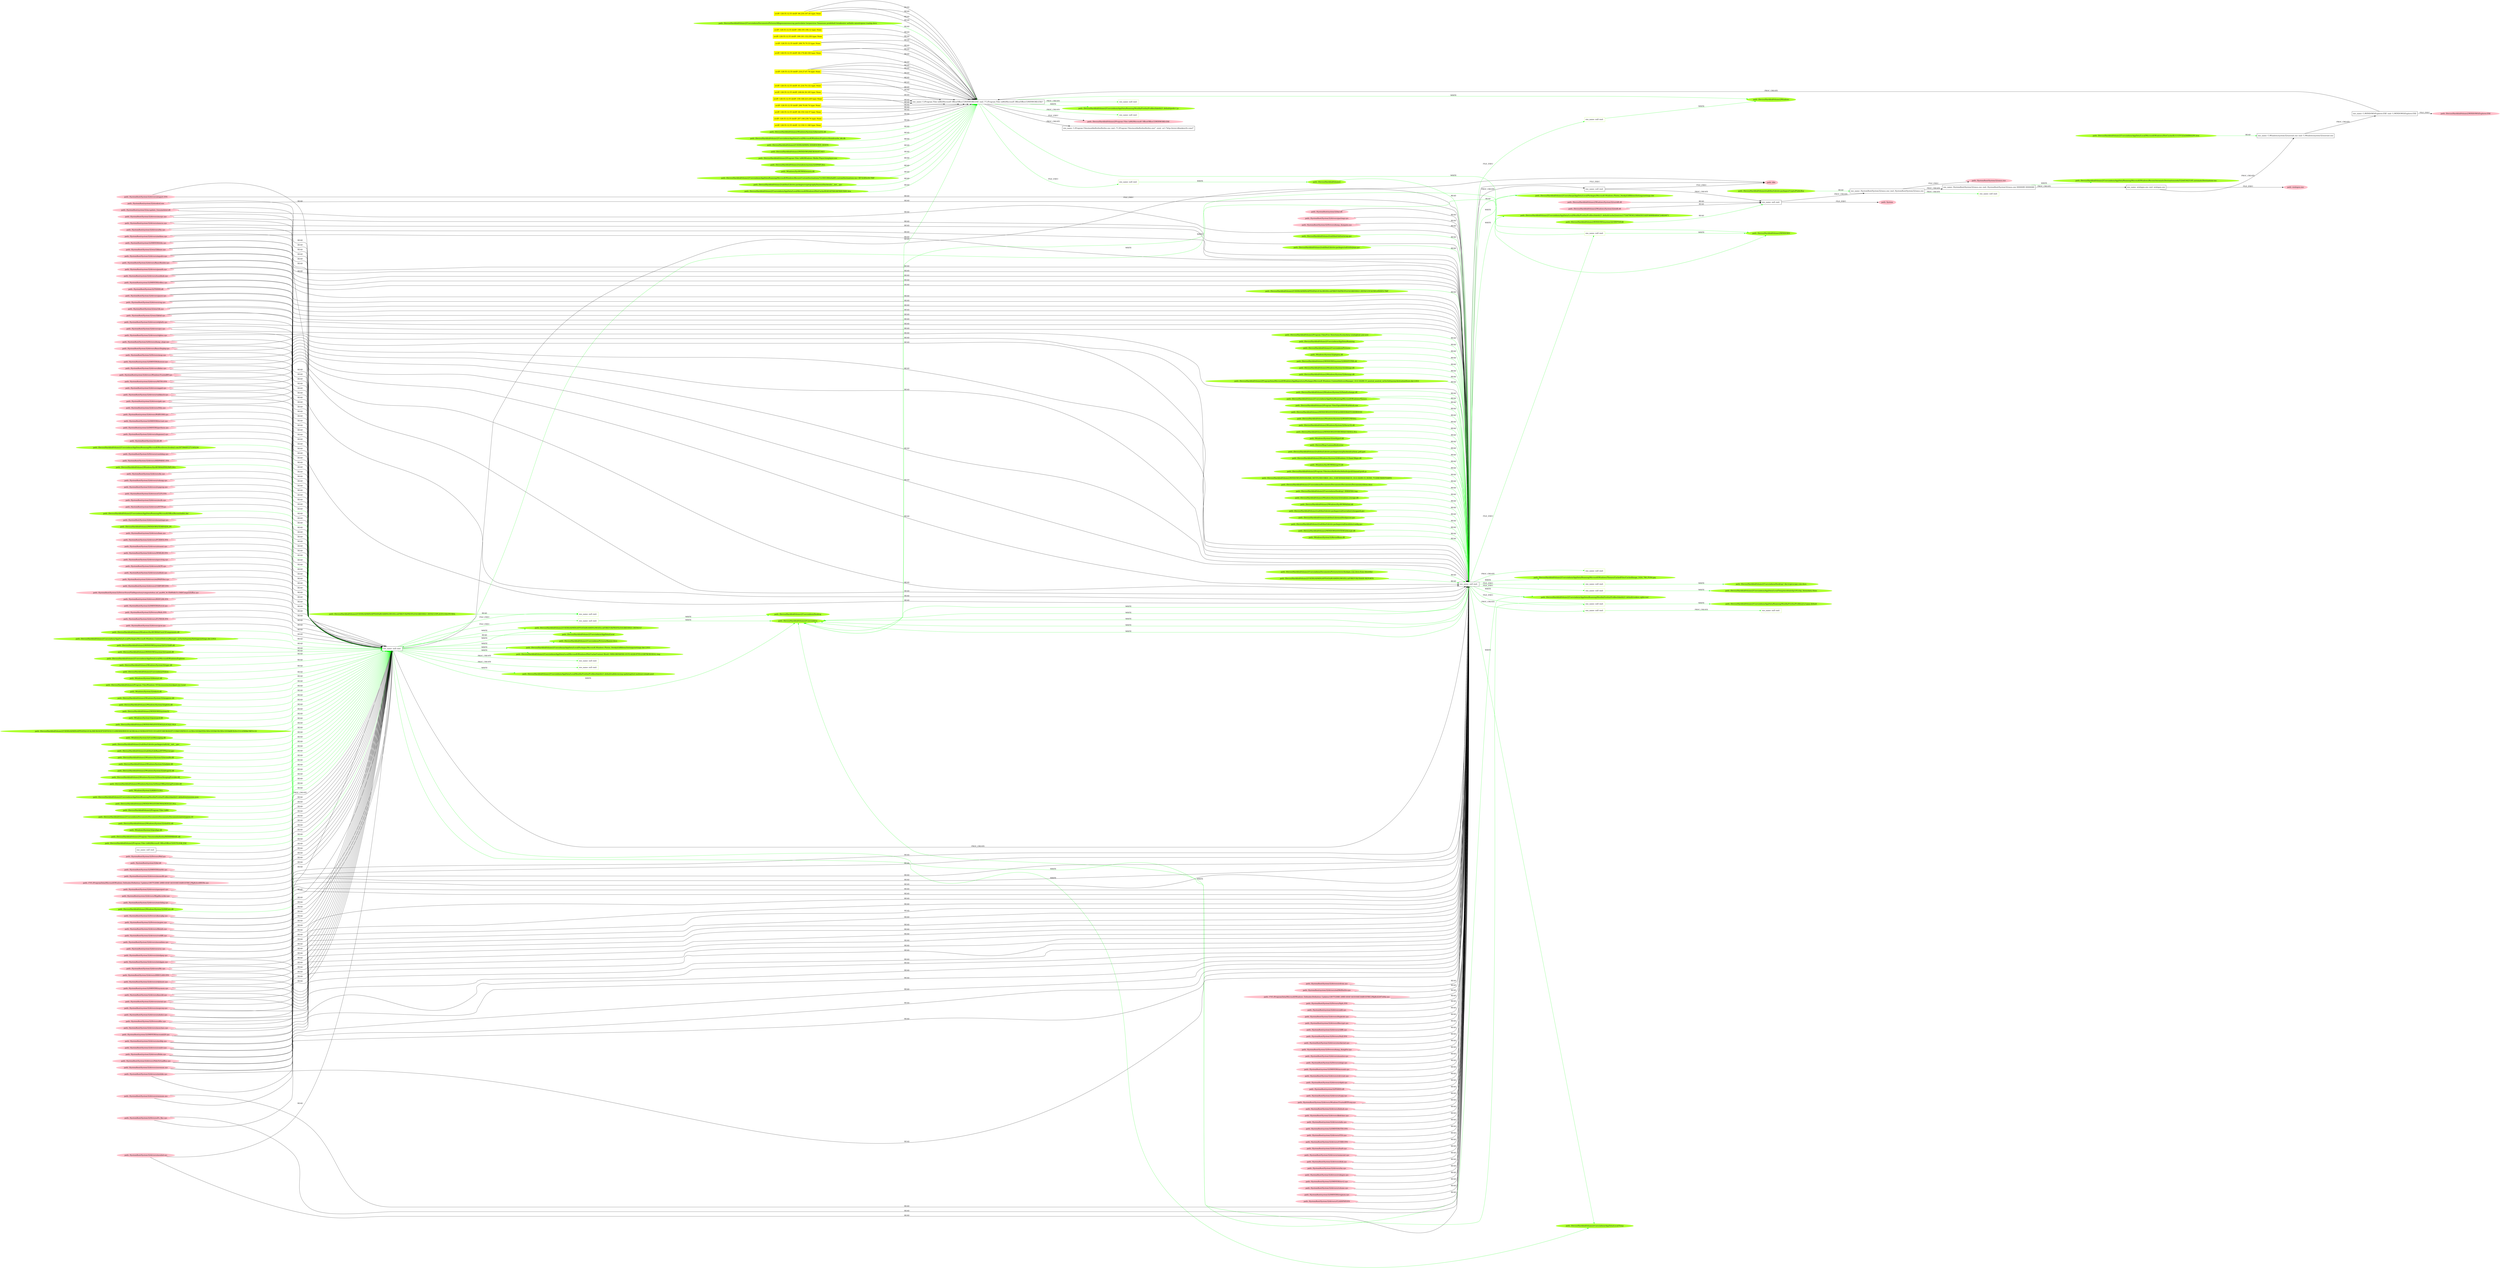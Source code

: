 digraph {
	rankdir=LR
	48 [label="exe_name: null cmd: " color=black shape=box style=solid]
	550 [label="exe_name: null cmd: " color=greenyellow shape=box style=solid]
	48 -> 550 [label=FILE_EXEC color=green]
	48 [label="exe_name: null cmd: " color=black shape=box style=solid]
	576 [label="exe_name: null cmd: " color=greenyellow shape=box style=solid]
	48 -> 576 [label=FILE_EXEC color=green]
	35 [label="exe_name: null cmd: " color=black shape=box style=solid]
	599 [label="exe_name: null cmd: " color=greenyellow shape=box style=solid]
	35 -> 599 [label=FILE_EXEC color=green]
	35 [label="exe_name: null cmd: " color=black shape=box style=solid]
	626 [label="exe_name: null cmd: " color=greenyellow shape=box style=solid]
	35 -> 626 [label=FILE_EXEC color=green]
	35 [label="exe_name: null cmd: " color=black shape=box style=solid]
	628 [label="exe_name: null cmd: " color=greenyellow shape=box style=solid]
	35 -> 628 [label=FILE_EXEC color=green]
	35 [label="exe_name: null cmd: " color=black shape=box style=solid]
	633 [label="exe_name: null cmd: " color=greenyellow shape=box style=solid]
	35 -> 633 [label=FILE_EXEC color=green]
	35 [label="exe_name: null cmd: " color=black shape=box style=solid]
	641 [label="exe_name: null cmd: " color=greenyellow shape=box style=solid]
	35 -> 641 [label=FILE_EXEC color=green]
	0 [label="exe_name: C:/Program Files (x86)/Microsoft Office/Office15/WINWORD.EXE cmd: /\"C:/Program Files (x86)/Microsoft Office/Office15/WINWORD.EXE/\"" color=black shape=box style=solid]
	657 [label="exe_name: null cmd: " color=greenyellow shape=box style=solid]
	0 -> 657 [label=FILE_EXEC color=green]
	603 [label="path: /Device/HarddiskVolume2/Program Files/Five Directions/Acuity/data/.winlogbeat.yml.new" color=greenyellow shape=oval style=filled]
	35 [label="exe_name: null cmd: " color=black shape=box style=solid]
	603 -> 35 [label=READ color=green]
	621 [label="path: /Device/HarddiskVolume2/Users/admin/AppData/Roaming" color=greenyellow shape=oval style=filled]
	35 [label="exe_name: null cmd: " color=black shape=box style=solid]
	621 -> 35 [label=READ color=green]
	617 [label="path: /Device/HarddiskVolume2/Users/admin/Pictures" color=greenyellow shape=oval style=filled]
	35 [label="exe_name: null cmd: " color=black shape=box style=solid]
	617 -> 35 [label=READ color=green]
	543 [label="path: /Device/HarddiskVolume2/Users/admin/AppData/Local/Packages/Microsoft.Windows.ContentDeliveryManager_cw5n1h2txyewy/Settings/settings.dat.LOG2" color=greenyellow shape=oval style=filled]
	48 [label="exe_name: null cmd: " color=black shape=box style=solid]
	543 -> 48 [label=READ color=green]
	575 [label="path: /Device/HarddiskVolume2/WINDOWS/system32/CLUSAPI.dll" color=greenyellow shape=oval style=filled]
	48 [label="exe_name: null cmd: " color=black shape=box style=solid]
	575 -> 48 [label=READ color=green]
	636 [label="path: /Windows/System32/ploptin.dll" color=greenyellow shape=oval style=filled]
	35 [label="exe_name: null cmd: " color=black shape=box style=solid]
	636 -> 35 [label=READ color=green]
	597 [label="path: /Device/HarddiskVolume2/WINDOWS/system32/MSDTCPRX.dll" color=greenyellow shape=oval style=filled]
	35 [label="exe_name: null cmd: " color=black shape=box style=solid]
	597 -> 35 [label=READ color=green]
	590 [label="path: /Device/HarddiskVolume2/Windows/System32/shlwapi.dll" color=greenyellow shape=oval style=filled]
	35 [label="exe_name: null cmd: " color=black shape=box style=solid]
	590 -> 35 [label=READ color=green]
	581 [label="path: /Device/HarddiskVolume2/WINDOWS/system32/rsaenh.dll" color=greenyellow shape=oval style=filled]
	48 [label="exe_name: null cmd: " color=black shape=box style=solid]
	581 -> 48 [label=READ color=green]
	35 [label="exe_name: null cmd: " color=black shape=box style=solid]
	591 [label="path: /Device/HarddiskVolume2/Users/admin/AppData/Roaming/Microsoft/Windows/Themes/CachedFiles/CachedImage_1024_768_POS4.jpg" color=greenyellow shape=oval style=filled]
	35 -> 591 [label=WRITE color=green]
	562 [label="path: /Device/HarddiskVolume2/Users/admin/AppData/Local/Microsoft/Windows/Explorer" color=greenyellow shape=oval style=filled]
	48 [label="exe_name: null cmd: " color=black shape=box style=solid]
	562 -> 48 [label=READ color=green]
	595 [label="path: /Device/HarddiskVolume2/Windows/System32/dwmapi.dll" color=greenyellow shape=oval style=filled]
	35 [label="exe_name: null cmd: " color=black shape=box style=solid]
	595 -> 35 [label=READ color=green]
	556 [label="path: /Device/HarddiskVolume2/Windows/System32/sppc.dll" color=greenyellow shape=oval style=filled]
	48 [label="exe_name: null cmd: " color=black shape=box style=solid]
	556 -> 48 [label=READ color=green]
	649 [label="path: /Device/HarddiskVolume2/WINDOWS/system32/CRYPTSP.dll" color=greenyellow shape=oval style=filled]
	5 [label="exe_name: null cmd: " color=black shape=box style=solid]
	649 -> 5 [label=READ color=green]
	639 [label="path: /Device/HarddiskVolume2/ProgramData/Microsoft/Windows/AppRepository/Packages/Microsoft.Windows.ContentDeliveryManager_10.0.16299.15_neutral_neutral_cw5n1h2txyewy/ActivationStore.dat.LOG1" color=greenyellow shape=oval style=filled]
	35 [label="exe_name: null cmd: " color=black shape=box style=solid]
	639 -> 35 [label=READ color=green]
	668 [label="path: /Device/HarddiskVolume2/Windows/System32/kernel32.dll" color=greenyellow shape=oval style=filled]
	0 [label="exe_name: C:/Program Files (x86)/Microsoft Office/Office15/WINWORD.EXE cmd: /\"C:/Program Files (x86)/Microsoft Office/Office15/WINWORD.EXE/\"" color=black shape=box style=solid]
	668 -> 0 [label=READ color=green]
	611 [label="path: /Device/HarddiskVolume2" color=greenyellow shape=oval style=filled]
	35 [label="exe_name: null cmd: " color=black shape=box style=solid]
	611 -> 35 [label=READ color=green]
	529 [label="path: /Device/HarddiskVolume2/Users/admin/Videos" color=greenyellow shape=oval style=filled]
	48 [label="exe_name: null cmd: " color=black shape=box style=solid]
	529 -> 48 [label=READ color=green]
	554 [label="path: /Windows/System32/biwinrt.dll" color=greenyellow shape=oval style=filled]
	48 [label="exe_name: null cmd: " color=black shape=box style=solid]
	554 -> 48 [label=READ color=green]
	585 [label="path: /Device/HarddiskVolume2/Windows/System32/DataExchange.dll" color=greenyellow shape=oval style=filled]
	35 [label="exe_name: null cmd: " color=black shape=box style=solid]
	585 -> 35 [label=READ color=green]
	582 [label="path: /Device/HarddiskVolume2/Program Files/Windows NT/Accessories/wordpad.exe.Local" color=greenyellow shape=oval style=filled]
	48 [label="exe_name: null cmd: " color=black shape=box style=solid]
	582 -> 48 [label=READ color=green]
	532 [label="path: /Windows/System32/wkscli.dll" color=greenyellow shape=oval style=filled]
	48 [label="exe_name: null cmd: " color=black shape=box style=solid]
	532 -> 48 [label=READ color=green]
	536 [label="path: /Device/HarddiskVolume2/Windows/System32/imageres.dll" color=greenyellow shape=oval style=filled]
	48 [label="exe_name: null cmd: " color=black shape=box style=solid]
	536 -> 48 [label=READ color=green]
	664 [label="path: /Device/HarddiskVolume2/Users/admin/AppData/Local/Microsoft/Windows/Explorer/thumbcache_idx.db" color=greenyellow shape=oval style=filled]
	0 [label="exe_name: C:/Program Files (x86)/Microsoft Office/Office15/WINWORD.EXE cmd: /\"C:/Program Files (x86)/Microsoft Office/Office15/WINWORD.EXE/\"" color=black shape=box style=solid]
	664 -> 0 [label=READ color=green]
	568 [label="path: /Device/HarddiskVolume2/Users/admin/AppData/Local" color=greenyellow shape=oval style=filled]
	48 [label="exe_name: null cmd: " color=black shape=box style=solid]
	568 -> 48 [label=READ color=green]
	606 [label="path: /Device/HarddiskVolume2/Users/admin/AppData/Roaming/Microsoft/Windows/Themes" color=greenyellow shape=oval style=filled]
	35 [label="exe_name: null cmd: " color=black shape=box style=solid]
	606 -> 35 [label=READ color=green]
	602 [label="path: /Device/HarddiskVolume2/Program Files/OpenSSH-Win64/ssh.exe" color=greenyellow shape=oval style=filled]
	35 [label="exe_name: null cmd: " color=black shape=box style=solid]
	602 -> 35 [label=READ color=green]
	614 [label="path: /Device/HarddiskVolume2/WINDOWS/SYSTEM32/DRIVERS/ETC/SERVICES" color=greenyellow shape=oval style=filled]
	35 [label="exe_name: null cmd: " color=black shape=box style=solid]
	614 -> 35 [label=READ color=green]
	624 [label="path: /Device/HarddiskVolume2/Windows/System32/WSHTCPIP.DLL" color=greenyellow shape=oval style=filled]
	35 [label="exe_name: null cmd: " color=black shape=box style=solid]
	624 -> 35 [label=READ color=green]
	655 [label="path: /Device/HarddiskVolume2/USERS/ADMIN/.SSH/KNOWN_HOSTS" color=greenyellow shape=oval style=filled]
	0 [label="exe_name: C:/Program Files (x86)/Microsoft Office/Office15/WINWORD.EXE cmd: /\"C:/Program Files (x86)/Microsoft Office/Office15/WINWORD.EXE/\"" color=black shape=box style=solid]
	655 -> 0 [label=READ color=green]
	569 [label="path: /Device/HarddiskVolume2/Windows/System32/gdi32.dll" color=greenyellow shape=oval style=filled]
	48 [label="exe_name: null cmd: " color=black shape=box style=solid]
	569 -> 48 [label=READ color=green]
	604 [label="path: /Device/HarddiskVolume2/Windows/System32/Secur32.dll" color=greenyellow shape=oval style=filled]
	35 [label="exe_name: null cmd: " color=black shape=box style=solid]
	604 -> 35 [label=READ color=green]
	572 [label="path: /Device/HarddiskVolume2/WINDOWS/system32" color=greenyellow shape=oval style=filled]
	48 [label="exe_name: null cmd: " color=black shape=box style=solid]
	572 -> 48 [label=READ color=green]
	606 [label="path: /Device/HarddiskVolume2/Users/admin/AppData/Roaming/Microsoft/Windows/Themes" color=greenyellow shape=oval style=filled]
	35 [label="exe_name: null cmd: " color=black shape=box style=solid]
	606 -> 35 [label=READ color=green]
	552 [label="path: /Device/HarddiskVolume2/Users/admin" color=greenyellow shape=oval style=filled]
	0 [label="exe_name: C:/Program Files (x86)/Microsoft Office/Office15/WINWORD.EXE cmd: /\"C:/Program Files (x86)/Microsoft Office/Office15/WINWORD.EXE/\"" color=black shape=box style=solid]
	552 -> 0 [label=READ color=green]
	584 [label="path: /Windows/System32/powrprof.dll" color=greenyellow shape=oval style=filled]
	48 [label="exe_name: null cmd: " color=black shape=box style=solid]
	584 -> 48 [label=READ color=green]
	659 [label="path: /Device/HarddiskVolume2/WINDOWS/MICROSOFT.NET" color=greenyellow shape=oval style=filled]
	0 [label="exe_name: C:/Program Files (x86)/Microsoft Office/Office15/WINWORD.EXE cmd: /\"C:/Program Files (x86)/Microsoft Office/Office15/WINWORD.EXE/\"" color=black shape=box style=solid]
	659 -> 0 [label=READ color=green]
	539 [label="path: /Device/HarddiskVolume2/WINDOWS/SYSTEM32/LOCALE.NLS" color=greenyellow shape=oval style=filled]
	48 [label="exe_name: null cmd: " color=black shape=box style=solid]
	539 -> 48 [label=READ color=green]
	619 [label="path: /Device/HarddiskVolume2/WINDOWS/SYSWOW64/USER32.DLL" color=greenyellow shape=oval style=filled]
	35 [label="exe_name: null cmd: " color=black shape=box style=solid]
	619 -> 35 [label=READ color=green]
	564 [label="path: /Device/HarddiskVolume2/USERS/ADMIN/APPDATA/LOCAL/MICROSOFT/OFFICE/15.0/WEBSERVICECACHE/ALLUSERS/OFFICE15CLIENT.MICROSOFT.COM/CONFIG15--LCID=1033&SYSLCID=1033&UILCID=1033&BUILD=15.0.4569&CREV=10" color=greenyellow shape=oval style=filled]
	48 [label="exe_name: null cmd: " color=black shape=box style=solid]
	564 -> 48 [label=READ color=green]
	667 [label="path: /Device/HarddiskVolume2/Program Files (x86)/Windows Media Player/wmplayer.exe" color=greenyellow shape=oval style=filled]
	0 [label="exe_name: C:/Program Files (x86)/Microsoft Office/Office15/WINWORD.EXE cmd: /\"C:/Program Files (x86)/Microsoft Office/Office15/WINWORD.EXE/\"" color=black shape=box style=solid]
	667 -> 0 [label=READ color=green]
	570 [label="path: /Windows/System32/CoreMessaging.dll" color=greenyellow shape=oval style=filled]
	48 [label="exe_name: null cmd: " color=black shape=box style=solid]
	570 -> 48 [label=READ color=green]
	608 [label="path: /Windows/System32/netfxperf.dll" color=greenyellow shape=oval style=filled]
	35 [label="exe_name: null cmd: " color=black shape=box style=solid]
	608 -> 35 [label=READ color=green]
	0 [label="exe_name: C:/Program Files (x86)/Microsoft Office/Office15/WINWORD.EXE cmd: /\"C:/Program Files (x86)/Microsoft Office/Office15/WINWORD.EXE/\"" color=black shape=box style=solid]
	661 [label="exe_name: null cmd: " color=greenyellow shape=box style=solid]
	0 -> 661 [label=PROC_CREATE color=green]
	615 [label="path: /Device/Mup/;LanmanRedirector" color=greenyellow shape=oval style=filled]
	35 [label="exe_name: null cmd: " color=black shape=box style=solid]
	615 -> 35 [label=READ color=green]
	651 [label="path: /Device/HarddiskVolume2/salt/bin/Lib/site-packages/Crypto/PublicKey" color=greenyellow shape=oval style=filled]
	218 [label="exe_name: /SystemRoot/System32/smss.exe cmd: /SystemRoot/System32/smss.exe" color=black shape=box style=solid]
	651 -> 218 [label=READ color=green]
	535 [label="path: /Device/HarddiskVolume2/salt/bin/Lib/site-packages/salt/cli/__init__.pyc" color=greenyellow shape=oval style=filled]
	48 [label="exe_name: null cmd: " color=black shape=box style=solid]
	535 -> 48 [label=READ color=green]
	573 [label="path: /Device/HarddiskVolume2/salt/bin/Lib/BaseHTTPServer.pyc" color=greenyellow shape=oval style=filled]
	48 [label="exe_name: null cmd: " color=black shape=box style=solid]
	573 -> 48 [label=READ color=green]
	574 [label="path: /Device/HarddiskVolume2/Windows/System32/msxml6r.dll" color=greenyellow shape=oval style=filled]
	48 [label="exe_name: null cmd: " color=black shape=box style=solid]
	574 -> 48 [label=READ color=green]
	48 [label="exe_name: null cmd: " color=black shape=box style=solid]
	560 [label="path: /Device/HarddiskVolume2/Users/admin/AppData/Roaming/Mozilla/Firefox/Profiles/lxkehh21.default/cookies.sqlite-wal" color=greenyellow shape=oval style=filled]
	48 -> 560 [label=WRITE color=green]
	665 [label="path: /Device/HarddiskVolume2/windows/system32/DPAPI.DLL" color=greenyellow shape=oval style=filled]
	0 [label="exe_name: C:/Program Files (x86)/Microsoft Office/Office15/WINWORD.EXE cmd: /\"C:/Program Files (x86)/Microsoft Office/Office15/WINWORD.EXE/\"" color=black shape=box style=solid]
	665 -> 0 [label=READ color=green]
	530 [label="path: /Device/HarddiskVolume2/Windows/System32/mfplat.dll" color=greenyellow shape=oval style=filled]
	48 [label="exe_name: null cmd: " color=black shape=box style=solid]
	530 -> 48 [label=READ color=green]
	648 [label="path: /Device/HarddiskVolume2/salt/bin/Lib/site-packages/zmq/backend/cython/_poll.pyd" color=greenyellow shape=oval style=filled]
	35 [label="exe_name: null cmd: " color=black shape=box style=solid]
	648 -> 35 [label=READ color=green]
	646 [label="path: /Device/HarddiskVolume2/Windows/System32/Windows.UI.Xaml.Maps.dll" color=greenyellow shape=oval style=filled]
	35 [label="exe_name: null cmd: " color=black shape=box style=solid]
	646 -> 35 [label=READ color=green]
	657 [label="exe_name: null cmd: " color=greenyellow shape=box style=solid]
	611 [label="path: /Device/HarddiskVolume2" color=greenyellow shape=oval style=filled]
	657 -> 611 [label=WRITE color=green]
	48 [label="exe_name: null cmd: " color=black shape=box style=solid]
	578 [label="path: /Device/HarddiskVolume2/Users/admin/Pictures/flamier.docx" color=greenyellow shape=oval style=filled]
	48 -> 578 [label=WRITE color=green]
	654 [label="path: /Windows/SysWOW64/winsta.dll" color=greenyellow shape=oval style=filled]
	0 [label="exe_name: C:/Program Files (x86)/Microsoft Office/Office15/WINWORD.EXE cmd: /\"C:/Program Files (x86)/Microsoft Office/Office15/WINWORD.EXE/\"" color=black shape=box style=solid]
	654 -> 0 [label=READ color=green]
	589 [label="path: /Windows/SysWOW64/usp10.dll" color=greenyellow shape=oval style=filled]
	35 [label="exe_name: null cmd: " color=black shape=box style=solid]
	589 -> 35 [label=READ color=green]
	563 [label="path: /Device/HarddiskVolume2/Windows/System32/advapi32.dll" color=greenyellow shape=oval style=filled]
	48 [label="exe_name: null cmd: " color=black shape=box style=solid]
	563 -> 48 [label=READ color=green]
	616 [label="path: /Device/HarddiskVolume2/Program Files/mozilla/firefox/defaults/pref/channel-prefs.js" color=greenyellow shape=oval style=filled]
	35 [label="exe_name: null cmd: " color=black shape=box style=solid]
	616 -> 35 [label=READ color=green]
	579 [label="path: /Device/HarddiskVolume2/Windows/System32/Dism/ImagingProvider.dll" color=greenyellow shape=oval style=filled]
	48 [label="exe_name: null cmd: " color=black shape=box style=solid]
	579 -> 48 [label=READ color=green]
	546 [label="path: /Device/HarddiskVolume2/Windows/System32/Dism/OfflineSetupProvider.dll" color=greenyellow shape=oval style=filled]
	48 [label="exe_name: null cmd: " color=black shape=box style=solid]
	546 -> 48 [label=READ color=green]
	537 [label="path: /Windows/System32/KBDUS.DLL" color=greenyellow shape=oval style=filled]
	48 [label="exe_name: null cmd: " color=black shape=box style=solid]
	537 -> 48 [label=READ color=green]
	583 [label="path: /Device/HarddiskVolume2/Users/admin/AppData/Roaming/Mozilla/Firefox/Profiles/lxkehh21.default/extensions.json" color=greenyellow shape=oval style=filled]
	48 [label="exe_name: null cmd: " color=black shape=box style=solid]
	583 -> 48 [label=READ color=green]
	671 [label="path: /Device/HarddiskVolume2/Users/admin/AppData/Roaming/Microsoft/Windows/Recent/CustomDestinations/7e10931f60e0ad93.customDestinations-ms~RF1b385e58.TMP" color=greenyellow shape=oval style=filled]
	0 [label="exe_name: C:/Program Files (x86)/Microsoft Office/Office15/WINWORD.EXE cmd: /\"C:/Program Files (x86)/Microsoft Office/Office15/WINWORD.EXE/\"" color=black shape=box style=solid]
	671 -> 0 [label=READ color=green]
	623 [label="path: /Device/HarddiskVolume2/Users/darpa/AppData/Local/Packages/Microsoft.Windows.Photos_8wekyb3d8bbwe/Settings/settings.dat" color=greenyellow shape=oval style=filled]
	35 [label="exe_name: null cmd: " color=black shape=box style=solid]
	623 -> 35 [label=READ color=green]
	559 [label="path: /Device/HarddiskVolume2/WINDOWS/SYSWOW64/WIN32U.DLL" color=greenyellow shape=oval style=filled]
	48 [label="exe_name: null cmd: " color=black shape=box style=solid]
	559 -> 48 [label=READ color=green]
	531 [label="path: /Device/HarddiskVolume2/Program Files (x86)" color=greenyellow shape=oval style=filled]
	48 [label="exe_name: null cmd: " color=black shape=box style=solid]
	531 -> 48 [label=READ color=green]
	594 [label="path: /Device/HarddiskVolume2/WINDOWS/WINSXS/X86_NETFX-MSCOREE_DLL_31BF3856AD364E35_10.0.16299.15_NONE_7C2D8C940EF0A9F8" color=greenyellow shape=oval style=filled]
	35 [label="exe_name: null cmd: " color=black shape=box style=solid]
	594 -> 35 [label=READ color=green]
	641 [label="exe_name: null cmd: " color=greenyellow shape=box style=solid]
	643 [label="path: /Device/HarddiskVolume2/Users/admin/AppData/Roaming/Mozilla/Firefox/Profiles/j1y1apqs.default" color=greenyellow shape=oval style=filled]
	641 -> 643 [label=WRITE color=green]
	641 [label="exe_name: null cmd: " color=greenyellow shape=box style=solid]
	552 [label="path: /Device/HarddiskVolume2/Users/admin" color=greenyellow shape=oval style=filled]
	641 -> 552 [label=WRITE color=green]
	35 [label="exe_name: null cmd: " color=black shape=box style=solid]
	542 [label="path: /Device/HarddiskVolume2/Users/admin/AppData/Local/Temp" color=greenyellow shape=oval style=filled]
	35 -> 542 [label=WRITE color=green]
	0 [label="exe_name: C:/Program Files (x86)/Microsoft Office/Office15/WINWORD.EXE cmd: /\"C:/Program Files (x86)/Microsoft Office/Office15/WINWORD.EXE/\"" color=black shape=box style=solid]
	557 [label="path: /Device/HarddiskVolume2/WINDOWS" color=greenyellow shape=oval style=filled]
	0 -> 557 [label=WRITE color=green]
	48 [label="exe_name: null cmd: " color=black shape=box style=solid]
	567 [label="path: /Device/HarddiskVolume2/Users/darpa/AppData/Local/Packages/Microsoft.Windows.Photos_8wekyb3d8bbwe/Settings/settings.dat.LOG1" color=greenyellow shape=oval style=filled]
	48 -> 567 [label=WRITE color=green]
	48 [label="exe_name: null cmd: " color=black shape=box style=solid]
	542 [label="path: /Device/HarddiskVolume2/Users/admin/AppData/Local/Temp" color=greenyellow shape=oval style=filled]
	48 -> 542 [label=WRITE color=green]
	540 [label="path: /Device/HarddiskVolume2/Users/admin/Documents/Documents/Documents/Documents/antisteapsin.rtf" color=greenyellow shape=oval style=filled]
	48 [label="exe_name: null cmd: " color=black shape=box style=solid]
	540 -> 48 [label=READ color=green]
	632 [label="path: /Device/HarddiskVolume2/Users/admin/Documents/Documents/Documents/Documents/clition.docx" color=greenyellow shape=oval style=filled]
	35 [label="exe_name: null cmd: " color=black shape=box style=solid]
	632 -> 35 [label=READ color=green]
	638 [label="path: /Device/HarddiskVolume2/Users/admin/Desktop/~WRD0584.tmp" color=greenyellow shape=oval style=filled]
	35 [label="exe_name: null cmd: " color=black shape=box style=solid]
	638 -> 35 [label=READ color=green]
	35 [label="exe_name: null cmd: " color=black shape=box style=solid]
	623 [label="path: /Device/HarddiskVolume2/Users/darpa/AppData/Local/Packages/Microsoft.Windows.Photos_8wekyb3d8bbwe/Settings/settings.dat" color=greenyellow shape=oval style=filled]
	35 -> 623 [label=WRITE color=green]
	48 [label="exe_name: null cmd: " color=black shape=box style=solid]
	538 [label="path: /Device/HarddiskVolume2/Users/admin/AppData/Local/Microsoft/Windows/INetCache/Content.Word/~WRS{BD560581-ECF2-4226-97FD-21997BCB33EA}.tmp" color=greenyellow shape=oval style=filled]
	48 -> 538 [label=WRITE color=green]
	0 [label="exe_name: C:/Program Files (x86)/Microsoft Office/Office15/WINWORD.EXE cmd: /\"C:/Program Files (x86)/Microsoft Office/Office15/WINWORD.EXE/\"" color=black shape=box style=solid]
	656 [label="path: /Device/HarddiskVolume2/Users/admin/AppData/Roaming/Mozilla/Firefox/Profiles/lxkehh21.default/prefs-1.js" color=greenyellow shape=oval style=filled]
	0 -> 656 [label=WRITE color=green]
	596 [label="path: /Device/HarddiskVolume2/Windows/System32/windows.storage.dll" color=greenyellow shape=oval style=filled]
	35 [label="exe_name: null cmd: " color=black shape=box style=solid]
	596 -> 35 [label=READ color=green]
	613 [label="path: /Device/HarddiskVolume2/Windows/SysWOW64/hid.dll" color=greenyellow shape=oval style=filled]
	35 [label="exe_name: null cmd: " color=black shape=box style=solid]
	613 -> 35 [label=READ color=green]
	35 [label="exe_name: null cmd: " color=black shape=box style=solid]
	552 [label="path: /Device/HarddiskVolume2/Users/admin" color=greenyellow shape=oval style=filled]
	35 -> 552 [label=WRITE color=green]
	565 [label="path: /Device/HarddiskVolume2/Windows/System32/shell32.dll" color=greenyellow shape=oval style=filled]
	48 [label="exe_name: null cmd: " color=black shape=box style=solid]
	565 -> 48 [label=READ color=green]
	618 [label="path: /Device/HarddiskVolume2/salt/bin/Lib/site-packages/salt/serializers/msgpack.pyc" color=greenyellow shape=oval style=filled]
	35 [label="exe_name: null cmd: " color=black shape=box style=solid]
	618 -> 35 [label=READ color=green]
	670 [label="path: /Device/HarddiskVolume2/salt/bin/Lib/site-packages/cryptography/hazmat/backends/__init__.pyc" color=greenyellow shape=oval style=filled]
	0 [label="exe_name: C:/Program Files (x86)/Microsoft Office/Office15/WINWORD.EXE cmd: /\"C:/Program Files (x86)/Microsoft Office/Office15/WINWORD.EXE/\"" color=black shape=box style=solid]
	670 -> 0 [label=READ color=green]
	48 [label="exe_name: null cmd: " color=black shape=box style=solid]
	552 [label="path: /Device/HarddiskVolume2/Users/admin" color=greenyellow shape=oval style=filled]
	48 -> 552 [label=WRITE color=green]
	586 [label="path: /Device/HarddiskVolume2/salt/bin/Lib/email/feedparser.pyc" color=greenyellow shape=oval style=filled]
	35 [label="exe_name: null cmd: " color=black shape=box style=solid]
	586 -> 35 [label=READ color=green]
	620 [label="path: /Device/HarddiskVolume2/salt/bin/Lib/site-packages/salt/modules/config.pyc" color=greenyellow shape=oval style=filled]
	35 [label="exe_name: null cmd: " color=black shape=box style=solid]
	620 -> 35 [label=READ color=green]
	35 [label="exe_name: null cmd: " color=black shape=box style=solid]
	552 [label="path: /Device/HarddiskVolume2/Users/admin" color=greenyellow shape=oval style=filled]
	35 -> 552 [label=WRITE color=green]
	541 [label="path: /Windows/System32/profapi.dll" color=greenyellow shape=oval style=filled]
	48 [label="exe_name: null cmd: " color=black shape=box style=solid]
	541 -> 48 [label=READ color=green]
	549 [label="path: /Device/HarddiskVolume2/Program Files/mozilla/firefox/WINMMBASE.dll" color=greenyellow shape=oval style=filled]
	48 [label="exe_name: null cmd: " color=black shape=box style=solid]
	549 -> 48 [label=READ color=green]
	647 [label="path: /Device/HarddiskVolume2/WINDOWS/SYSTEM32/bcrypt.dll" color=greenyellow shape=oval style=filled]
	35 [label="exe_name: null cmd: " color=black shape=box style=solid]
	647 -> 35 [label=READ color=green]
	35 [label="exe_name: null cmd: " color=black shape=box style=solid]
	644 [label="exe_name: null cmd: " color=greenyellow shape=box style=solid]
	35 -> 644 [label=PROC_CREATE color=green]
	653 [label="path: /Device/HarddiskVolume2/Users/admin/AppData/Local/Microsoft/Windows/INetCache/IE/1UGYV3ZA/S6RWA3P0.htm" color=greenyellow shape=oval style=filled]
	151 [label="exe_name: C:/Windows/system32/userinit.exe cmd: C:/Windows/system32/userinit.exe" color=black shape=box style=solid]
	653 -> 151 [label=READ color=green]
	626 [label="exe_name: null cmd: " color=greenyellow shape=box style=solid]
	627 [label="path: /Device/HarddiskVolume2/Users/admin/Desktop/~$w.tropicscope.com.docx" color=greenyellow shape=oval style=filled]
	626 -> 627 [label=WRITE color=green]
	0 [label="exe_name: C:/Program Files (x86)/Microsoft Office/Office15/WINWORD.EXE cmd: /\"C:/Program Files (x86)/Microsoft Office/Office15/WINWORD.EXE/\"" color=black shape=box style=solid]
	669 [label="exe_name: null cmd: " color=greenyellow shape=box style=solid]
	0 -> 669 [label=PROC_CREATE color=green]
	35 [label="exe_name: null cmd: " color=black shape=box style=solid]
	560 [label="path: /Device/HarddiskVolume2/Users/admin/AppData/Roaming/Mozilla/Firefox/Profiles/lxkehh21.default/cookies.sqlite-wal" color=greenyellow shape=oval style=filled]
	35 -> 560 [label=WRITE color=green]
	533 [label="path: /Device/HarddiskVolume2/Program Files (x86)/Microsoft Office/Office15/OUTLOOK.EXE" color=greenyellow shape=oval style=filled]
	48 [label="exe_name: null cmd: " color=black shape=box style=solid]
	533 -> 48 [label=READ color=green]
	633 [label="exe_name: null cmd: " color=greenyellow shape=box style=solid]
	634 [label="path: /Device/HarddiskVolume2/Users/admin/AppData/Local/Temp/msohtmlclip1/01/clip_themedata.thmx" color=greenyellow shape=oval style=filled]
	633 -> 634 [label=WRITE color=green]
	48 [label="exe_name: null cmd: " color=black shape=box style=solid]
	557 [label="path: /Device/HarddiskVolume2/WINDOWS" color=greenyellow shape=oval style=filled]
	48 -> 557 [label=WRITE color=green]
	662 [label="path: /Device/HarddiskVolume2/Users/admin/AppData/Local/Microsoft/Windows/INetCache/IE/6I16FN6G/KFRHUXDE.htm" color=greenyellow shape=oval style=filled]
	0 [label="exe_name: C:/Program Files (x86)/Microsoft Office/Office15/WINWORD.EXE cmd: /\"C:/Program Files (x86)/Microsoft Office/Office15/WINWORD.EXE/\"" color=black shape=box style=solid]
	662 -> 0 [label=READ color=green]
	35 [label="exe_name: null cmd: " color=black shape=box style=solid]
	552 [label="path: /Device/HarddiskVolume2/Users/admin" color=greenyellow shape=oval style=filled]
	35 -> 552 [label=WRITE color=green]
	48 [label="exe_name: null cmd: " color=black shape=box style=solid]
	555 [label="exe_name: null cmd: " color=greenyellow shape=box style=solid]
	48 -> 555 [label=PROC_CREATE color=green]
	635 [label="path: /Windows/System32/KernelBase.dll" color=greenyellow shape=oval style=filled]
	35 [label="exe_name: null cmd: " color=black shape=box style=solid]
	635 -> 35 [label=READ color=green]
	48 [label="exe_name: null cmd: " color=black shape=box style=solid]
	548 [label="exe_name: null cmd: " color=greenyellow shape=box style=solid]
	48 -> 548 [label=PROC_CREATE color=green]
	577 [label="path: /Device/HarddiskVolume2/USERS/ADMIN/APPDATA/ROAMING/MOZILLA/FIREFOX/PROFILES/LXKEHH21.DEFAULT/PLACES.SQLITE-WAL" color=greenyellow shape=oval style=filled]
	576 [label="exe_name: null cmd: " color=greenyellow shape=box style=solid]
	577 -> 576 [label=READ color=green]
	550 [label="exe_name: null cmd: " color=greenyellow shape=box style=solid]
	552 [label="path: /Device/HarddiskVolume2/Users/admin" color=greenyellow shape=oval style=filled]
	550 -> 552 [label=WRITE color=green]
	550 [label="exe_name: null cmd: " color=greenyellow shape=box style=solid]
	551 [label="path: /Device/HarddiskVolume2/Users/admin/Desktop" color=greenyellow shape=oval style=filled]
	550 -> 551 [label=WRITE color=green]
	185 [label="exe_name: null cmd: " color=black shape=box style=solid]
	48 [label="exe_name: null cmd: " color=black shape=box style=solid]
	185 -> 48 [label=PROC_CREATE color=black]
	48 [label="exe_name: null cmd: " color=black shape=box style=solid]
	297 [label="path: Idle" color=pink shape=oval style=filled]
	48 -> 297 [label=FILE_EXEC color=black]
	285 [label="path: /SystemRoot/system32/ntoskrnl.exe" color=pink shape=oval style=filled]
	48 [label="exe_name: null cmd: " color=black shape=box style=solid]
	285 -> 48 [label=READ color=black]
	357 [label="path: /SystemRoot/system32/kd.dll" color=pink shape=oval style=filled]
	48 [label="exe_name: null cmd: " color=black shape=box style=solid]
	357 -> 48 [label=READ color=black]
	374 [label="path: /SystemRoot/system32/mcupdate_GenuineIntel.dll" color=pink shape=oval style=filled]
	48 [label="exe_name: null cmd: " color=black shape=box style=solid]
	374 -> 48 [label=READ color=black]
	458 [label="path: /SystemRoot/System32/drivers/msrpc.sys" color=pink shape=oval style=filled]
	48 [label="exe_name: null cmd: " color=black shape=box style=solid]
	458 -> 48 [label=READ color=black]
	157 [label="path: /??/C:/ProgramData/Microsoft/Windows Defender/Definition Updates/{807F2DBE-28BD-40AF-A418-64E3A4B1EFBE}/MpKslce48630e.sys" color=pink shape=oval style=filled]
	48 [label="exe_name: null cmd: " color=black shape=box style=solid]
	157 -> 48 [label=READ color=black]
	221 [label="path: /SystemRoot/system32/drivers/tbs.sys" color=pink shape=oval style=filled]
	48 [label="exe_name: null cmd: " color=black shape=box style=solid]
	221 -> 48 [label=READ color=black]
	224 [label="path: /SystemRoot/system32/drivers/WppRecorder.sys" color=pink shape=oval style=filled]
	48 [label="exe_name: null cmd: " color=black shape=box style=solid]
	224 -> 48 [label=READ color=black]
	228 [label="path: /SystemRoot/System32/drivers/watchdog.sys" color=pink shape=oval style=filled]
	48 [label="exe_name: null cmd: " color=black shape=box style=solid]
	228 -> 48 [label=READ color=black]
	229 [label="path: /SystemRoot/system32/drivers/netbios.sys" color=pink shape=oval style=filled]
	48 [label="exe_name: null cmd: " color=black shape=box style=solid]
	229 -> 48 [label=READ color=black]
	235 [label="path: /SystemRoot/system32/DRIVERS/tdx.sys" color=pink shape=oval style=filled]
	48 [label="exe_name: null cmd: " color=black shape=box style=solid]
	235 -> 48 [label=READ color=black]
	243 [label="path: /SystemRoot/System32/win32kbase.sys" color=pink shape=oval style=filled]
	48 [label="exe_name: null cmd: " color=black shape=box style=solid]
	243 -> 48 [label=READ color=black]
	248 [label="path: /SystemRoot/system32/drivers/Wdf01000.sys" color=pink shape=oval style=filled]
	48 [label="exe_name: null cmd: " color=black shape=box style=solid]
	248 -> 48 [label=READ color=black]
	249 [label="path: /SystemRoot/System32/drivers/BasicRender.sys" color=pink shape=oval style=filled]
	48 [label="exe_name: null cmd: " color=black shape=box style=solid]
	249 -> 48 [label=READ color=black]
	252 [label="path: /SystemRoot/system32/DRIVERS/perfmon.sys" color=pink shape=oval style=filled]
	48 [label="exe_name: null cmd: " color=black shape=box style=solid]
	252 -> 48 [label=READ color=black]
	254 [label="path: /SystemRoot/System32/drivers/dxgmms2.sys" color=pink shape=oval style=filled]
	48 [label="exe_name: null cmd: " color=black shape=box style=solid]
	254 -> 48 [label=READ color=black]
	258 [label="path: /SystemRoot/System32/cdd.dll" color=pink shape=oval style=filled]
	48 [label="exe_name: null cmd: " color=black shape=box style=solid]
	258 -> 48 [label=READ color=black]
	259 [label="path: /SystemRoot/system32/drivers/tsusbhub.sys" color=pink shape=oval style=filled]
	48 [label="exe_name: null cmd: " color=black shape=box style=solid]
	259 -> 48 [label=READ color=black]
	263 [label="path: /SystemRoot/system32/DRIVERS/rdbss.sys" color=pink shape=oval style=filled]
	48 [label="exe_name: null cmd: " color=black shape=box style=solid]
	263 -> 48 [label=READ color=black]
	271 [label="path: /SystemRoot/System32/Drivers/crashdmp.sys" color=pink shape=oval style=filled]
	48 [label="exe_name: null cmd: " color=black shape=box style=solid]
	271 -> 48 [label=READ color=black]
	279 [label="path: /SystemRoot/System32/TSDDD.dll" color=pink shape=oval style=filled]
	48 [label="exe_name: null cmd: " color=black shape=box style=solid]
	279 -> 48 [label=READ color=black]
	281 [label="path: /SystemRoot/System32/drivers/HIDPARSE.SYS" color=pink shape=oval style=filled]
	48 [label="exe_name: null cmd: " color=black shape=box style=solid]
	281 -> 48 [label=READ color=black]
	295 [label="path: /SystemRoot/System32/drivers/pacer.sys" color=pink shape=oval style=filled]
	48 [label="exe_name: null cmd: " color=black shape=box style=solid]
	295 -> 48 [label=READ color=black]
	302 [label="path: /SystemRoot/System32/drivers/ks.sys" color=pink shape=oval style=filled]
	48 [label="exe_name: null cmd: " color=black shape=box style=solid]
	302 -> 48 [label=READ color=black]
	307 [label="path: /SystemRoot/System32/drivers/volsnap.sys" color=pink shape=oval style=filled]
	48 [label="exe_name: null cmd: " color=black shape=box style=solid]
	307 -> 48 [label=READ color=black]
	308 [label="path: /SystemRoot/System32/drivers/cng.sys" color=pink shape=oval style=filled]
	48 [label="exe_name: null cmd: " color=black shape=box style=solid]
	308 -> 48 [label=READ color=black]
	315 [label="path: /SystemRoot/System32/drivers/CLFS.SYS" color=pink shape=oval style=filled]
	48 [label="exe_name: null cmd: " color=black shape=box style=solid]
	315 -> 48 [label=READ color=black]
	316 [label="path: /SystemRoot/System32/win32k.sys" color=pink shape=oval style=filled]
	48 [label="exe_name: null cmd: " color=black shape=box style=solid]
	316 -> 48 [label=READ color=black]
	328 [label="path: /SystemRoot/System32/win32kfull.sys" color=pink shape=oval style=filled]
	48 [label="exe_name: null cmd: " color=black shape=box style=solid]
	328 -> 48 [label=READ color=black]
	330 [label="path: /SystemRoot/System32/drivers/wfplwfs.sys" color=pink shape=oval style=filled]
	48 [label="exe_name: null cmd: " color=black shape=box style=solid]
	330 -> 48 [label=READ color=black]
	332 [label="path: /SystemRoot/System32/drivers/pci.sys" color=pink shape=oval style=filled]
	48 [label="exe_name: null cmd: " color=black shape=box style=solid]
	332 -> 48 [label=READ color=black]
	334 [label="path: /SystemRoot/System32/drivers/ksecdd.sys" color=pink shape=oval style=filled]
	48 [label="exe_name: null cmd: " color=black shape=box style=solid]
	334 -> 48 [label=READ color=black]
	338 [label="path: /SystemRoot/System32/drivers/usbuhci.sys" color=pink shape=oval style=filled]
	48 [label="exe_name: null cmd: " color=black shape=box style=solid]
	338 -> 48 [label=READ color=black]
	344 [label="path: /SystemRoot/System32/Drivers/dfsc.sys" color=pink shape=oval style=filled]
	48 [label="exe_name: null cmd: " color=black shape=box style=solid]
	344 -> 48 [label=READ color=black]
	352 [label="path: /SystemRoot/System32/drivers/mountmgr.sys" color=pink shape=oval style=filled]
	48 [label="exe_name: null cmd: " color=black shape=box style=solid]
	352 -> 48 [label=READ color=black]
	360 [label="path: /SystemRoot/System32/drivers/mouhid.sys" color=pink shape=oval style=filled]
	48 [label="exe_name: null cmd: " color=black shape=box style=solid]
	360 -> 48 [label=READ color=black]
	364 [label="path: /SystemRoot/system32/drivers/bam.sys" color=pink shape=oval style=filled]
	48 [label="exe_name: null cmd: " color=black shape=box style=solid]
	364 -> 48 [label=READ color=black]
	366 [label="path: /SystemRoot/System32/drivers/NdisVirtualBus.sys" color=pink shape=oval style=filled]
	48 [label="exe_name: null cmd: " color=black shape=box style=solid]
	366 -> 48 [label=READ color=black]
	368 [label="path: /SystemRoot/System32/drivers/serenum.sys" color=pink shape=oval style=filled]
	48 [label="exe_name: null cmd: " color=black shape=box style=solid]
	368 -> 48 [label=READ color=black]
	371 [label="path: /SystemRoot/System32/drivers/PCIIDEX.SYS" color=pink shape=oval style=filled]
	48 [label="exe_name: null cmd: " color=black shape=box style=solid]
	371 -> 48 [label=READ color=black]
	372 [label="path: /SystemRoot/System32/drivers/intelide.sys" color=pink shape=oval style=filled]
	48 [label="exe_name: null cmd: " color=black shape=box style=solid]
	372 -> 48 [label=READ color=black]
	376 [label="path: /SystemRoot/System32/drivers/ntosext.sys" color=pink shape=oval style=filled]
	48 [label="exe_name: null cmd: " color=black shape=box style=solid]
	376 -> 48 [label=READ color=black]
	382 [label="path: /SystemRoot/System32/drivers/swenum.sys" color=pink shape=oval style=filled]
	48 [label="exe_name: null cmd: " color=black shape=box style=solid]
	382 -> 48 [label=READ color=black]
	384 [label="path: /SystemRoot/System32/drivers/WMILIB.SYS" color=pink shape=oval style=filled]
	48 [label="exe_name: null cmd: " color=black shape=box style=solid]
	384 -> 48 [label=READ color=black]
	386 [label="path: /SystemRoot/System32/Drivers/Fs_Rec.sys" color=pink shape=oval style=filled]
	48 [label="exe_name: null cmd: " color=black shape=box style=solid]
	386 -> 48 [label=READ color=black]
	390 [label="path: /SystemRoot/System32/drivers/rdyboost.sys" color=pink shape=oval style=filled]
	48 [label="exe_name: null cmd: " color=black shape=box style=solid]
	390 -> 48 [label=READ color=black]
	392 [label="path: /SystemRoot/System32/drivers/npsvctrig.sys" color=pink shape=oval style=filled]
	48 [label="exe_name: null cmd: " color=black shape=box style=solid]
	392 -> 48 [label=READ color=black]
	394 [label="path: /SystemRoot/System32/drivers/ACPI.sys" color=pink shape=oval style=filled]
	48 [label="exe_name: null cmd: " color=black shape=box style=solid]
	394 -> 48 [label=READ color=black]
	400 [label="path: /SystemRoot/System32/drivers/serial.sys" color=pink shape=oval style=filled]
	48 [label="exe_name: null cmd: " color=black shape=box style=solid]
	400 -> 48 [label=READ color=black]
	403 [label="path: /SystemRoot/System32/drivers/usbhub.sys" color=pink shape=oval style=filled]
	48 [label="exe_name: null cmd: " color=black shape=box style=solid]
	403 -> 48 [label=READ color=black]
	404 [label="path: /SystemRoot/system32/drivers/wd/WdFilter.sys" color=pink shape=oval style=filled]
	48 [label="exe_name: null cmd: " color=black shape=box style=solid]
	404 -> 48 [label=READ color=black]
	407 [label="path: /SystemRoot/System32/drivers/USBPORT.SYS" color=pink shape=oval style=filled]
	48 [label="exe_name: null cmd: " color=black shape=box style=solid]
	407 -> 48 [label=READ color=black]
	408 [label="path: /SystemRoot/System32/DriverStore/FileRepository/compositebus.inf_amd64_9c1fb8f4db31c348/CompositeBus.sys" color=pink shape=oval style=filled]
	48 [label="exe_name: null cmd: " color=black shape=box style=solid]
	408 -> 48 [label=READ color=black]
	410 [label="path: /SystemRoot/System32/drivers/rdpbus.sys" color=pink shape=oval style=filled]
	48 [label="exe_name: null cmd: " color=black shape=box style=solid]
	410 -> 48 [label=READ color=black]
	420 [label="path: /SystemRoot/System32/Drivers/dump_atapi.sys" color=pink shape=oval style=filled]
	48 [label="exe_name: null cmd: " color=black shape=box style=solid]
	420 -> 48 [label=READ color=black]
	425 [label="path: /SystemRoot/system32/drivers/WDFLDR.SYS" color=pink shape=oval style=filled]
	48 [label="exe_name: null cmd: " color=black shape=box style=solid]
	425 -> 48 [label=READ color=black]
	426 [label="path: /SystemRoot/System32/drivers/BasicDisplay.sys" color=pink shape=oval style=filled]
	48 [label="exe_name: null cmd: " color=black shape=box style=solid]
	426 -> 48 [label=READ color=black]
	428 [label="path: /SystemRoot/System32/DRIVERS/fvevol.sys" color=pink shape=oval style=filled]
	48 [label="exe_name: null cmd: " color=black shape=box style=solid]
	428 -> 48 [label=READ color=black]
	430 [label="path: /SystemRoot/System32/Drivers/mup.sys" color=pink shape=oval style=filled]
	48 [label="exe_name: null cmd: " color=black shape=box style=solid]
	430 -> 48 [label=READ color=black]
	432 [label="path: /SystemRoot/system32/DRIVERS/bowser.sys" color=pink shape=oval style=filled]
	48 [label="exe_name: null cmd: " color=black shape=box style=solid]
	432 -> 48 [label=READ color=black]
	435 [label="path: /SystemRoot/System32/Drivers/Msfs.SYS" color=pink shape=oval style=filled]
	48 [label="exe_name: null cmd: " color=black shape=box style=solid]
	435 -> 48 [label=READ color=black]
	437 [label="path: /SystemRoot/System32/drivers/FLTMGR.SYS" color=pink shape=oval style=filled]
	48 [label="exe_name: null cmd: " color=black shape=box style=solid]
	437 -> 48 [label=READ color=black]
	440 [label="path: /SystemRoot/System32/drivers/kdnic.sys" color=pink shape=oval style=filled]
	48 [label="exe_name: null cmd: " color=black shape=box style=solid]
	440 -> 48 [label=READ color=black]
	442 [label="path: /SystemRoot/system32/drivers/WindowsTrustedRT.sys" color=pink shape=oval style=filled]
	48 [label="exe_name: null cmd: " color=black shape=box style=solid]
	442 -> 48 [label=READ color=black]
	446 [label="path: /SystemRoot/system32/drivers/NETIO.SYS" color=pink shape=oval style=filled]
	48 [label="exe_name: null cmd: " color=black shape=box style=solid]
	446 -> 48 [label=READ color=black]
	448 [label="path: /SystemRoot/system32/drivers/appid.sys" color=pink shape=oval style=filled]
	48 [label="exe_name: null cmd: " color=black shape=box style=solid]
	448 -> 48 [label=READ color=black]
	460 [label="path: /SystemRoot/System32/drivers/vmbkmclr.sys" color=pink shape=oval style=filled]
	48 [label="exe_name: null cmd: " color=black shape=box style=solid]
	460 -> 48 [label=READ color=black]
	462 [label="path: /SystemRoot/system32/drivers/pdc.sys" color=pink shape=oval style=filled]
	48 [label="exe_name: null cmd: " color=black shape=box style=solid]
	462 -> 48 [label=READ color=black]
	464 [label="path: /SystemRoot/System32/Drivers/ksecpkg.sys" color=pink shape=oval style=filled]
	48 [label="exe_name: null cmd: " color=black shape=box style=solid]
	464 -> 48 [label=READ color=black]
	470 [label="path: /SystemRoot/System32/Drivers/acpiex.sys" color=pink shape=oval style=filled]
	48 [label="exe_name: null cmd: " color=black shape=box style=solid]
	470 -> 48 [label=READ color=black]
	472 [label="path: /SystemRoot/System32/drivers/fileinfo.sys" color=pink shape=oval style=filled]
	48 [label="exe_name: null cmd: " color=black shape=box style=solid]
	472 -> 48 [label=READ color=black]
	476 [label="path: /SystemRoot/System32/drivers/vwififlt.sys" color=pink shape=oval style=filled]
	48 [label="exe_name: null cmd: " color=black shape=box style=solid]
	476 -> 48 [label=READ color=black]
	478 [label="path: /SystemRoot/System32/drivers/mssmbios.sys" color=pink shape=oval style=filled]
	48 [label="exe_name: null cmd: " color=black shape=box style=solid]
	478 -> 48 [label=READ color=black]
	484 [label="path: /SystemRoot/system32/drivers/csc.sys" color=pink shape=oval style=filled]
	48 [label="exe_name: null cmd: " color=black shape=box style=solid]
	484 -> 48 [label=READ color=black]
	489 [label="path: /SystemRoot/System32/drivers/pcw.sys" color=pink shape=oval style=filled]
	48 [label="exe_name: null cmd: " color=black shape=box style=solid]
	489 -> 48 [label=READ color=black]
	490 [label="path: /SystemRoot/System32/drivers/intelpep.sys" color=pink shape=oval style=filled]
	48 [label="exe_name: null cmd: " color=black shape=box style=solid]
	490 -> 48 [label=READ color=black]
	496 [label="path: /SystemRoot/System32/drivers/intelppm.sys" color=pink shape=oval style=filled]
	48 [label="exe_name: null cmd: " color=black shape=box style=solid]
	496 -> 48 [label=READ color=black]
	498 [label="path: /SystemRoot/System32/drivers/fdc.sys" color=pink shape=oval style=filled]
	48 [label="exe_name: null cmd: " color=black shape=box style=solid]
	498 -> 48 [label=READ color=black]
	500 [label="path: /SystemRoot/System32/drivers/HIDCLASS.SYS" color=pink shape=oval style=filled]
	48 [label="exe_name: null cmd: " color=black shape=box style=solid]
	500 -> 48 [label=READ color=black]
	504 [label="path: /SystemRoot/system32/DRIVERS/sysmon.sys" color=pink shape=oval style=filled]
	48 [label="exe_name: null cmd: " color=black shape=box style=solid]
	504 -> 48 [label=READ color=black]
	506 [label="path: /SystemRoot/system32/drivers/nsiproxy.sys" color=pink shape=oval style=filled]
	48 [label="exe_name: null cmd: " color=black shape=box style=solid]
	506 -> 48 [label=READ color=black]
	508 [label="path: /SystemRoot/System32/drivers/mouclass.sys" color=pink shape=oval style=filled]
	48 [label="exe_name: null cmd: " color=black shape=box style=solid]
	508 -> 48 [label=READ color=black]
	512 [label="path: /SystemRoot/System32/drivers/ataport.SYS" color=pink shape=oval style=filled]
	48 [label="exe_name: null cmd: " color=black shape=box style=solid]
	512 -> 48 [label=READ color=black]
	516 [label="path: /SystemRoot/System32/Drivers/Wof.sys" color=pink shape=oval style=filled]
	48 [label="exe_name: null cmd: " color=black shape=box style=solid]
	516 -> 48 [label=READ color=black]
	518 [label="path: /SystemRoot/System32/DRIVERS/netbt.sys" color=pink shape=oval style=filled]
	48 [label="exe_name: null cmd: " color=black shape=box style=solid]
	518 -> 48 [label=READ color=black]
	521 [label="path: /SystemRoot/system32/drivers/mssecflt.sys" color=pink shape=oval style=filled]
	48 [label="exe_name: null cmd: " color=black shape=box style=solid]
	521 -> 48 [label=READ color=black]
	524 [label="path: /SystemRoot/System32/drivers/spaceport.sys" color=pink shape=oval style=filled]
	48 [label="exe_name: null cmd: " color=black shape=box style=solid]
	524 -> 48 [label=READ color=black]
	239 [label="path: /SystemRoot/system32/drivers/mmcss.sys" color=pink shape=oval style=filled]
	48 [label="exe_name: null cmd: " color=black shape=box style=solid]
	239 -> 48 [label=READ color=black]
	241 [label="path: /SystemRoot/system32/drivers/Ndu.sys" color=pink shape=oval style=filled]
	48 [label="exe_name: null cmd: " color=black shape=box style=solid]
	241 -> 48 [label=READ color=black]
	273 [label="path: /SystemRoot/System32/DRIVERS/srvnet.sys" color=pink shape=oval style=filled]
	48 [label="exe_name: null cmd: " color=black shape=box style=solid]
	273 -> 48 [label=READ color=black]
	310 [label="path: /SystemRoot/System32/drivers/mpsdrv.sys" color=pink shape=oval style=filled]
	48 [label="exe_name: null cmd: " color=black shape=box style=solid]
	310 -> 48 [label=READ color=black]
	324 [label="path: /SystemRoot/system32/drivers/peauth.sys" color=pink shape=oval style=filled]
	48 [label="exe_name: null cmd: " color=black shape=box style=solid]
	324 -> 48 [label=READ color=black]
	336 [label="path: /SystemRoot/System32/drivers/tcpipreg.sys" color=pink shape=oval style=filled]
	48 [label="exe_name: null cmd: " color=black shape=box style=solid]
	336 -> 48 [label=READ color=black]
	396 [label="path: /SystemRoot/system32/drivers/wcifs.sys" color=pink shape=oval style=filled]
	48 [label="exe_name: null cmd: " color=black shape=box style=solid]
	396 -> 48 [label=READ color=black]
	455 [label="path: /SystemRoot/system32/drivers/HTTP.sys" color=pink shape=oval style=filled]
	48 [label="exe_name: null cmd: " color=black shape=box style=solid]
	455 -> 48 [label=READ color=black]
	474 [label="path: /SystemRoot/system32/DRIVERS/mrxsmb20.sys" color=pink shape=oval style=filled]
	48 [label="exe_name: null cmd: " color=black shape=box style=solid]
	474 -> 48 [label=READ color=black]
	482 [label="path: /SystemRoot/system32/drivers/mslldp.sys" color=pink shape=oval style=filled]
	48 [label="exe_name: null cmd: " color=black shape=box style=solid]
	482 -> 48 [label=READ color=black]
	502 [label="path: /SystemRoot/System32/drivers/condrv.sys" color=pink shape=oval style=filled]
	48 [label="exe_name: null cmd: " color=black shape=box style=solid]
	502 -> 48 [label=READ color=black]
	526 [label="path: /SystemRoot/system32/drivers/lltdio.sys" color=pink shape=oval style=filled]
	48 [label="exe_name: null cmd: " color=black shape=box style=solid]
	526 -> 48 [label=READ color=black]
	545 [label="path: /Device/HarddiskVolume2/Users/admin/AppData/Roaming/Microsoft/Office/Recent/index.dat" color=greenyellow shape=oval style=filled]
	48 [label="exe_name: null cmd: " color=black shape=box style=solid]
	545 -> 48 [label=READ color=green]
	48 [label="exe_name: null cmd: " color=black shape=box style=solid]
	35 [label="exe_name: null cmd: " color=black shape=box style=solid]
	48 -> 35 [label=PROC_CREATE color=black]
	35 [label="exe_name: null cmd: " color=black shape=box style=solid]
	297 [label="path: Idle" color=pink shape=oval style=filled]
	35 -> 297 [label=FILE_EXEC color=black]
	12 [label="path: /SystemRoot/System32/drivers/cdrom.sys" color=pink shape=oval style=filled]
	35 [label="exe_name: null cmd: " color=black shape=box style=solid]
	12 -> 35 [label=READ color=black]
	21 [label="path: /SystemRoot/system32/drivers/wd/WdNisDrv.sys" color=pink shape=oval style=filled]
	35 [label="exe_name: null cmd: " color=black shape=box style=solid]
	21 -> 35 [label=READ color=black]
	92 [label="path: /??/C:/ProgramData/Microsoft/Windows Defender/Definition Updates/{807F2DBE-28BD-40AF-A418-64E3A4B1EFBE}/MpKsl2267e44a.sys" color=pink shape=oval style=filled]
	35 [label="exe_name: null cmd: " color=black shape=box style=solid]
	92 -> 35 [label=READ color=black]
	221 [label="path: /SystemRoot/system32/drivers/tbs.sys" color=pink shape=oval style=filled]
	35 [label="exe_name: null cmd: " color=black shape=box style=solid]
	221 -> 35 [label=READ color=black]
	225 [label="path: /SystemRoot/System32/Drivers/Npfs.SYS" color=pink shape=oval style=filled]
	35 [label="exe_name: null cmd: " color=black shape=box style=solid]
	225 -> 35 [label=READ color=black]
	229 [label="path: /SystemRoot/system32/drivers/netbios.sys" color=pink shape=oval style=filled]
	35 [label="exe_name: null cmd: " color=black shape=box style=solid]
	229 -> 35 [label=READ color=black]
	232 [label="path: /SystemRoot/system32/drivers/afd.sys" color=pink shape=oval style=filled]
	35 [label="exe_name: null cmd: " color=black shape=box style=solid]
	232 -> 35 [label=READ color=black]
	235 [label="path: /SystemRoot/system32/DRIVERS/tdx.sys" color=pink shape=oval style=filled]
	35 [label="exe_name: null cmd: " color=black shape=box style=solid]
	235 -> 35 [label=READ color=black]
	239 [label="path: /SystemRoot/system32/drivers/mmcss.sys" color=pink shape=oval style=filled]
	35 [label="exe_name: null cmd: " color=black shape=box style=solid]
	239 -> 35 [label=READ color=black]
	243 [label="path: /SystemRoot/System32/win32kbase.sys" color=pink shape=oval style=filled]
	35 [label="exe_name: null cmd: " color=black shape=box style=solid]
	243 -> 35 [label=READ color=black]
	246 [label="path: /SystemRoot/System32/drivers/fwpkclnt.sys" color=pink shape=oval style=filled]
	35 [label="exe_name: null cmd: " color=black shape=box style=solid]
	246 -> 35 [label=READ color=black]
	249 [label="path: /SystemRoot/System32/drivers/BasicRender.sys" color=pink shape=oval style=filled]
	35 [label="exe_name: null cmd: " color=black shape=box style=solid]
	249 -> 35 [label=READ color=black]
	255 [label="path: /SystemRoot/system32/drivers/filecrypt.sys" color=pink shape=oval style=filled]
	35 [label="exe_name: null cmd: " color=black shape=box style=solid]
	255 -> 35 [label=READ color=black]
	259 [label="path: /SystemRoot/system32/drivers/tsusbhub.sys" color=pink shape=oval style=filled]
	35 [label="exe_name: null cmd: " color=black shape=box style=solid]
	259 -> 35 [label=READ color=black]
	263 [label="path: /SystemRoot/system32/DRIVERS/rdbss.sys" color=pink shape=oval style=filled]
	35 [label="exe_name: null cmd: " color=black shape=box style=solid]
	263 -> 35 [label=READ color=black]
	268 [label="path: /SystemRoot/system32/drivers/cldflt.sys" color=pink shape=oval style=filled]
	35 [label="exe_name: null cmd: " color=black shape=box style=solid]
	268 -> 35 [label=READ color=black]
	269 [label="path: /SystemRoot/System32/Drivers/Null.SYS" color=pink shape=oval style=filled]
	35 [label="exe_name: null cmd: " color=black shape=box style=solid]
	269 -> 35 [label=READ color=black]
	278 [label="path: /SystemRoot/System32/drivers/werkernel.sys" color=pink shape=oval style=filled]
	35 [label="exe_name: null cmd: " color=black shape=box style=solid]
	278 -> 35 [label=READ color=black]
	279 [label="path: /SystemRoot/System32/TSDDD.dll" color=pink shape=oval style=filled]
	35 [label="exe_name: null cmd: " color=black shape=box style=solid]
	279 -> 35 [label=READ color=black]
	285 [label="path: /SystemRoot/system32/ntoskrnl.exe" color=pink shape=oval style=filled]
	35 [label="exe_name: null cmd: " color=black shape=box style=solid]
	285 -> 35 [label=READ color=black]
	290 [label="path: /SystemRoot/System32/Drivers/dump_dumpfve.sys" color=pink shape=oval style=filled]
	35 [label="exe_name: null cmd: " color=black shape=box style=solid]
	290 -> 35 [label=READ color=black]
	292 [label="path: /SystemRoot/System32/drivers/monitor.sys" color=pink shape=oval style=filled]
	35 [label="exe_name: null cmd: " color=black shape=box style=solid]
	292 -> 35 [label=READ color=black]
	295 [label="path: /SystemRoot/System32/drivers/pacer.sys" color=pink shape=oval style=filled]
	35 [label="exe_name: null cmd: " color=black shape=box style=solid]
	295 -> 35 [label=READ color=black]
	308 [label="path: /SystemRoot/System32/drivers/cng.sys" color=pink shape=oval style=filled]
	35 [label="exe_name: null cmd: " color=black shape=box style=solid]
	308 -> 35 [label=READ color=black]
	310 [label="path: /SystemRoot/System32/drivers/mpsdrv.sys" color=pink shape=oval style=filled]
	35 [label="exe_name: null cmd: " color=black shape=box style=solid]
	310 -> 35 [label=READ color=black]
	312 [label="path: /SystemRoot/System32/Drivers/atapi.sys" color=pink shape=oval style=filled]
	35 [label="exe_name: null cmd: " color=black shape=box style=solid]
	312 -> 35 [label=READ color=black]
	316 [label="path: /SystemRoot/System32/win32k.sys" color=pink shape=oval style=filled]
	35 [label="exe_name: null cmd: " color=black shape=box style=solid]
	316 -> 35 [label=READ color=black]
	321 [label="path: /SystemRoot/system32/DRIVERS/mrxsmb.sys" color=pink shape=oval style=filled]
	35 [label="exe_name: null cmd: " color=black shape=box style=solid]
	321 -> 35 [label=READ color=black]
	324 [label="path: /SystemRoot/system32/drivers/peauth.sys" color=pink shape=oval style=filled]
	35 [label="exe_name: null cmd: " color=black shape=box style=solid]
	324 -> 35 [label=READ color=black]
	328 [label="path: /SystemRoot/System32/win32kfull.sys" color=pink shape=oval style=filled]
	35 [label="exe_name: null cmd: " color=black shape=box style=solid]
	328 -> 35 [label=READ color=black]
	330 [label="path: /SystemRoot/System32/drivers/wfplwfs.sys" color=pink shape=oval style=filled]
	35 [label="exe_name: null cmd: " color=black shape=box style=solid]
	330 -> 35 [label=READ color=black]
	332 [label="path: /SystemRoot/System32/drivers/pci.sys" color=pink shape=oval style=filled]
	35 [label="exe_name: null cmd: " color=black shape=box style=solid]
	332 -> 35 [label=READ color=black]
	334 [label="path: /SystemRoot/System32/drivers/ksecdd.sys" color=pink shape=oval style=filled]
	35 [label="exe_name: null cmd: " color=black shape=box style=solid]
	334 -> 35 [label=READ color=black]
	338 [label="path: /SystemRoot/System32/drivers/usbuhci.sys" color=pink shape=oval style=filled]
	35 [label="exe_name: null cmd: " color=black shape=box style=solid]
	338 -> 35 [label=READ color=black]
	340 [label="path: /SystemRoot/System32/drivers/vdrvroot.sys" color=pink shape=oval style=filled]
	35 [label="exe_name: null cmd: " color=black shape=box style=solid]
	340 -> 35 [label=READ color=black]
	343 [label="path: /SystemRoot/System32/drivers/rdpdr.sys" color=pink shape=oval style=filled]
	35 [label="exe_name: null cmd: " color=black shape=box style=solid]
	343 -> 35 [label=READ color=black]
	344 [label="path: /SystemRoot/System32/Drivers/dfsc.sys" color=pink shape=oval style=filled]
	35 [label="exe_name: null cmd: " color=black shape=box style=solid]
	344 -> 35 [label=READ color=black]
	346 [label="path: /SystemRoot/system32/PSHED.dll" color=pink shape=oval style=filled]
	35 [label="exe_name: null cmd: " color=black shape=box style=solid]
	346 -> 35 [label=READ color=black]
	351 [label="path: /SystemRoot/System32/drivers/tcpip.sys" color=pink shape=oval style=filled]
	35 [label="exe_name: null cmd: " color=black shape=box style=solid]
	351 -> 35 [label=READ color=black]
	355 [label="path: /SystemRoot/System32/drivers/WindowsTrustedRTProxy.sys" color=pink shape=oval style=filled]
	35 [label="exe_name: null cmd: " color=black shape=box style=solid]
	355 -> 35 [label=READ color=black]
	359 [label="path: /SystemRoot/System32/drivers/hidusb.sys" color=pink shape=oval style=filled]
	35 [label="exe_name: null cmd: " color=black shape=box style=solid]
	359 -> 35 [label=READ color=black]
	360 [label="path: /SystemRoot/System32/drivers/mouhid.sys" color=pink shape=oval style=filled]
	35 [label="exe_name: null cmd: " color=black shape=box style=solid]
	360 -> 35 [label=READ color=black]
	363 [label="path: /SystemRoot/System32/drivers/kbdclass.sys" color=pink shape=oval style=filled]
	35 [label="exe_name: null cmd: " color=black shape=box style=solid]
	363 -> 35 [label=READ color=black]
	366 [label="path: /SystemRoot/System32/drivers/NdisVirtualBus.sys" color=pink shape=oval style=filled]
	35 [label="exe_name: null cmd: " color=black shape=box style=solid]
	366 -> 35 [label=READ color=black]
	368 [label="path: /SystemRoot/System32/drivers/serenum.sys" color=pink shape=oval style=filled]
	35 [label="exe_name: null cmd: " color=black shape=box style=solid]
	368 -> 35 [label=READ color=black]
	372 [label="path: /SystemRoot/System32/drivers/intelide.sys" color=pink shape=oval style=filled]
	35 [label="exe_name: null cmd: " color=black shape=box style=solid]
	372 -> 35 [label=READ color=black]
	374 [label="path: /SystemRoot/system32/mcupdate_GenuineIntel.dll" color=pink shape=oval style=filled]
	35 [label="exe_name: null cmd: " color=black shape=box style=solid]
	374 -> 35 [label=READ color=black]
	380 [label="path: /SystemRoot/system32/drivers/ndis.sys" color=pink shape=oval style=filled]
	35 [label="exe_name: null cmd: " color=black shape=box style=solid]
	380 -> 35 [label=READ color=black]
	382 [label="path: /SystemRoot/System32/drivers/swenum.sys" color=pink shape=oval style=filled]
	35 [label="exe_name: null cmd: " color=black shape=box style=solid]
	382 -> 35 [label=READ color=black]
	386 [label="path: /SystemRoot/System32/Drivers/Fs_Rec.sys" color=pink shape=oval style=filled]
	35 [label="exe_name: null cmd: " color=black shape=box style=solid]
	386 -> 35 [label=READ color=black]
	389 [label="path: /SystemRoot/system32/DRIVERS/TDI.SYS" color=pink shape=oval style=filled]
	35 [label="exe_name: null cmd: " color=black shape=box style=solid]
	389 -> 35 [label=READ color=black]
	390 [label="path: /SystemRoot/System32/drivers/rdyboost.sys" color=pink shape=oval style=filled]
	35 [label="exe_name: null cmd: " color=black shape=box style=solid]
	390 -> 35 [label=READ color=black]
	400 [label="path: /SystemRoot/System32/drivers/serial.sys" color=pink shape=oval style=filled]
	35 [label="exe_name: null cmd: " color=black shape=box style=solid]
	400 -> 35 [label=READ color=black]
	410 [label="path: /SystemRoot/System32/drivers/rdpbus.sys" color=pink shape=oval style=filled]
	35 [label="exe_name: null cmd: " color=black shape=box style=solid]
	410 -> 35 [label=READ color=black]
	413 [label="path: /SystemRoot/system32/drivers/CEA.sys" color=pink shape=oval style=filled]
	35 [label="exe_name: null cmd: " color=black shape=box style=solid]
	413 -> 35 [label=READ color=black]
	416 [label="path: /SystemRoot/System32/drivers/USBD.SYS" color=pink shape=oval style=filled]
	35 [label="exe_name: null cmd: " color=black shape=box style=solid]
	416 -> 35 [label=READ color=black]
	418 [label="path: /SystemRoot/system32/drivers/luafv.sys" color=pink shape=oval style=filled]
	35 [label="exe_name: null cmd: " color=black shape=box style=solid]
	418 -> 35 [label=READ color=black]
	420 [label="path: /SystemRoot/System32/Drivers/dump_atapi.sys" color=pink shape=oval style=filled]
	35 [label="exe_name: null cmd: " color=black shape=box style=solid]
	420 -> 35 [label=READ color=black]
	422 [label="path: /SystemRoot/System32/drivers/cmimcext.sys" color=pink shape=oval style=filled]
	35 [label="exe_name: null cmd: " color=black shape=box style=solid]
	422 -> 35 [label=READ color=black]
	426 [label="path: /SystemRoot/System32/drivers/BasicDisplay.sys" color=pink shape=oval style=filled]
	35 [label="exe_name: null cmd: " color=black shape=box style=solid]
	426 -> 35 [label=READ color=black]
	430 [label="path: /SystemRoot/System32/Drivers/mup.sys" color=pink shape=oval style=filled]
	35 [label="exe_name: null cmd: " color=black shape=box style=solid]
	430 -> 35 [label=READ color=black]
	432 [label="path: /SystemRoot/system32/DRIVERS/bowser.sys" color=pink shape=oval style=filled]
	35 [label="exe_name: null cmd: " color=black shape=box style=solid]
	432 -> 35 [label=READ color=black]
	439 [label="path: /SystemRoot/System32/drivers/disk.sys" color=pink shape=oval style=filled]
	35 [label="exe_name: null cmd: " color=black shape=box style=solid]
	439 -> 35 [label=READ color=black]
	440 [label="path: /SystemRoot/System32/drivers/kdnic.sys" color=pink shape=oval style=filled]
	35 [label="exe_name: null cmd: " color=black shape=box style=solid]
	440 -> 35 [label=READ color=black]
	442 [label="path: /SystemRoot/system32/drivers/WindowsTrustedRT.sys" color=pink shape=oval style=filled]
	35 [label="exe_name: null cmd: " color=black shape=box style=solid]
	442 -> 35 [label=READ color=black]
	446 [label="path: /SystemRoot/system32/drivers/NETIO.SYS" color=pink shape=oval style=filled]
	35 [label="exe_name: null cmd: " color=black shape=box style=solid]
	446 -> 35 [label=READ color=black]
	448 [label="path: /SystemRoot/system32/drivers/appid.sys" color=pink shape=oval style=filled]
	35 [label="exe_name: null cmd: " color=black shape=box style=solid]
	448 -> 35 [label=READ color=black]
	451 [label="path: /SystemRoot/System32/drivers/tm.sys" color=pink shape=oval style=filled]
	35 [label="exe_name: null cmd: " color=black shape=box style=solid]
	451 -> 35 [label=READ color=black]
	452 [label="path: /SystemRoot/System32/drivers/volmgrx.sys" color=pink shape=oval style=filled]
	35 [label="exe_name: null cmd: " color=black shape=box style=solid]
	452 -> 35 [label=READ color=black]
	457 [label="path: /SystemRoot/System32/DRIVERS/srv2.sys" color=pink shape=oval style=filled]
	35 [label="exe_name: null cmd: " color=black shape=box style=solid]
	457 -> 35 [label=READ color=black]
	458 [label="path: /SystemRoot/System32/drivers/msrpc.sys" color=pink shape=oval style=filled]
	35 [label="exe_name: null cmd: " color=black shape=box style=solid]
	458 -> 35 [label=READ color=black]
	460 [label="path: /SystemRoot/System32/drivers/vmbkmclr.sys" color=pink shape=oval style=filled]
	35 [label="exe_name: null cmd: " color=black shape=box style=solid]
	460 -> 35 [label=READ color=black]
	462 [label="path: /SystemRoot/system32/drivers/pdc.sys" color=pink shape=oval style=filled]
	35 [label="exe_name: null cmd: " color=black shape=box style=solid]
	462 -> 35 [label=READ color=black]
	464 [label="path: /SystemRoot/System32/Drivers/ksecpkg.sys" color=pink shape=oval style=filled]
	35 [label="exe_name: null cmd: " color=black shape=box style=solid]
	464 -> 35 [label=READ color=black]
	467 [label="path: /SystemRoot/System32/drivers/volume.sys" color=pink shape=oval style=filled]
	35 [label="exe_name: null cmd: " color=black shape=box style=solid]
	467 -> 35 [label=READ color=black]
	469 [label="path: /SystemRoot/system32/DRIVERS/regmon.sys" color=pink shape=oval style=filled]
	35 [label="exe_name: null cmd: " color=black shape=box style=solid]
	469 -> 35 [label=READ color=black]
	470 [label="path: /SystemRoot/System32/Drivers/acpiex.sys" color=pink shape=oval style=filled]
	35 [label="exe_name: null cmd: " color=black shape=box style=solid]
	470 -> 35 [label=READ color=black]
	472 [label="path: /SystemRoot/System32/drivers/fileinfo.sys" color=pink shape=oval style=filled]
	35 [label="exe_name: null cmd: " color=black shape=box style=solid]
	472 -> 35 [label=READ color=black]
	474 [label="path: /SystemRoot/system32/DRIVERS/mrxsmb20.sys" color=pink shape=oval style=filled]
	35 [label="exe_name: null cmd: " color=black shape=box style=solid]
	474 -> 35 [label=READ color=black]
	476 [label="path: /SystemRoot/System32/drivers/vwififlt.sys" color=pink shape=oval style=filled]
	35 [label="exe_name: null cmd: " color=black shape=box style=solid]
	476 -> 35 [label=READ color=black]
	478 [label="path: /SystemRoot/System32/drivers/mssmbios.sys" color=pink shape=oval style=filled]
	35 [label="exe_name: null cmd: " color=black shape=box style=solid]
	478 -> 35 [label=READ color=black]
	480 [label="path: /SystemRoot/System32/drivers/CLASSPNP.SYS" color=pink shape=oval style=filled]
	35 [label="exe_name: null cmd: " color=black shape=box style=solid]
	480 -> 35 [label=READ color=black]
	482 [label="path: /SystemRoot/system32/drivers/mslldp.sys" color=pink shape=oval style=filled]
	35 [label="exe_name: null cmd: " color=black shape=box style=solid]
	482 -> 35 [label=READ color=black]
	484 [label="path: /SystemRoot/system32/drivers/csc.sys" color=pink shape=oval style=filled]
	35 [label="exe_name: null cmd: " color=black shape=box style=solid]
	484 -> 35 [label=READ color=black]
	490 [label="path: /SystemRoot/System32/drivers/intelpep.sys" color=pink shape=oval style=filled]
	35 [label="exe_name: null cmd: " color=black shape=box style=solid]
	490 -> 35 [label=READ color=black]
	493 [label="path: /SystemRoot/system32/hal.dll" color=pink shape=oval style=filled]
	35 [label="exe_name: null cmd: " color=black shape=box style=solid]
	493 -> 35 [label=READ color=black]
	494 [label="path: /SystemRoot/System32/drivers/partmgr.sys" color=pink shape=oval style=filled]
	35 [label="exe_name: null cmd: " color=black shape=box style=solid]
	494 -> 35 [label=READ color=black]
	496 [label="path: /SystemRoot/System32/drivers/intelppm.sys" color=pink shape=oval style=filled]
	35 [label="exe_name: null cmd: " color=black shape=box style=solid]
	496 -> 35 [label=READ color=black]
	498 [label="path: /SystemRoot/System32/drivers/fdc.sys" color=pink shape=oval style=filled]
	35 [label="exe_name: null cmd: " color=black shape=box style=solid]
	498 -> 35 [label=READ color=black]
	500 [label="path: /SystemRoot/System32/drivers/HIDCLASS.SYS" color=pink shape=oval style=filled]
	35 [label="exe_name: null cmd: " color=black shape=box style=solid]
	500 -> 35 [label=READ color=black]
	502 [label="path: /SystemRoot/System32/drivers/condrv.sys" color=pink shape=oval style=filled]
	35 [label="exe_name: null cmd: " color=black shape=box style=solid]
	502 -> 35 [label=READ color=black]
	504 [label="path: /SystemRoot/system32/DRIVERS/sysmon.sys" color=pink shape=oval style=filled]
	35 [label="exe_name: null cmd: " color=black shape=box style=solid]
	504 -> 35 [label=READ color=black]
	506 [label="path: /SystemRoot/system32/drivers/nsiproxy.sys" color=pink shape=oval style=filled]
	35 [label="exe_name: null cmd: " color=black shape=box style=solid]
	506 -> 35 [label=READ color=black]
	508 [label="path: /SystemRoot/System32/drivers/mouclass.sys" color=pink shape=oval style=filled]
	35 [label="exe_name: null cmd: " color=black shape=box style=solid]
	508 -> 35 [label=READ color=black]
	512 [label="path: /SystemRoot/System32/drivers/ataport.SYS" color=pink shape=oval style=filled]
	35 [label="exe_name: null cmd: " color=black shape=box style=solid]
	512 -> 35 [label=READ color=black]
	523 [label="path: /SystemRoot/System32/Drivers/dump_dumpata.sys" color=pink shape=oval style=filled]
	35 [label="exe_name: null cmd: " color=black shape=box style=solid]
	523 -> 35 [label=READ color=black]
	526 [label="path: /SystemRoot/system32/drivers/lltdio.sys" color=pink shape=oval style=filled]
	35 [label="exe_name: null cmd: " color=black shape=box style=solid]
	526 -> 35 [label=READ color=black]
	14 [label="exe_name: null cmd: " color=black shape=box style=solid]
	5 [label="exe_name: null cmd: " color=black shape=box style=solid]
	14 -> 5 [label=PROC_CREATE color=black]
	35 [label="exe_name: null cmd: " color=black shape=box style=solid]
	14 [label="exe_name: null cmd: " color=black shape=box style=solid]
	35 -> 14 [label=PROC_CREATE color=black]
	5 [label="exe_name: null cmd: " color=black shape=box style=solid]
	27 [label="path: System" color=pink shape=oval style=filled]
	5 -> 27 [label=FILE_EXEC color=black]
	14 [label="exe_name: null cmd: " color=black shape=box style=solid]
	297 [label="path: Idle" color=pink shape=oval style=filled]
	14 -> 297 [label=FILE_EXEC color=black]
	5 [label="exe_name: null cmd: " color=black shape=box style=solid]
	218 [label="exe_name: /SystemRoot/System32/smss.exe cmd: /SystemRoot/System32/smss.exe" color=black shape=box style=solid]
	5 -> 218 [label=PROC_CREATE color=black]
	218 [label="exe_name: /SystemRoot/System32/smss.exe cmd: /SystemRoot/System32/smss.exe" color=black shape=box style=solid]
	515 [label="path: /SystemRoot/System32/smss.exe" color=pink shape=oval style=filled]
	218 -> 515 [label=FILE_EXEC color=black]
	31 [label="path: /Device/HarddiskVolume2/Windows/System32/vertdll.dll" color=pink shape=oval style=filled]
	5 [label="exe_name: null cmd: " color=black shape=box style=solid]
	31 -> 5 [label=READ color=black]
	266 [label="path: /Device/HarddiskVolume2/Windows/System32/ntdll.dll" color=pink shape=oval style=filled]
	5 [label="exe_name: null cmd: " color=black shape=box style=solid]
	266 -> 5 [label=READ color=black]
	218 [label="exe_name: /SystemRoot/System32/smss.exe cmd: /SystemRoot/System32/smss.exe" color=black shape=box style=solid]
	212 [label="exe_name: /SystemRoot/System32/smss.exe cmd: /SystemRoot/System32/smss.exe 000000f0 00000080" color=black shape=box style=solid]
	218 -> 212 [label=PROC_CREATE color=black]
	212 [label="exe_name: /SystemRoot/System32/smss.exe cmd: /SystemRoot/System32/smss.exe 000000f0 00000080" color=black shape=box style=solid]
	153 [label="exe_name: winlogon.exe cmd: winlogon.exe" color=black shape=box style=solid]
	212 -> 153 [label=PROC_CREATE color=black]
	153 [label="exe_name: winlogon.exe cmd: winlogon.exe" color=black shape=box style=solid]
	215 [label="path: winlogon.exe" color=pink shape=oval style=filled]
	153 -> 215 [label=FILE_EXEC color=black]
	153 [label="exe_name: winlogon.exe cmd: winlogon.exe" color=black shape=box style=solid]
	151 [label="exe_name: C:/Windows/system32/userinit.exe cmd: C:/Windows/system32/userinit.exe" color=black shape=box style=solid]
	153 -> 151 [label=PROC_CREATE color=black]
	151 [label="exe_name: C:/Windows/system32/userinit.exe cmd: C:/Windows/system32/userinit.exe" color=black shape=box style=solid]
	28 [label="exe_name: C:/WINDOWS/Explorer.EXE cmd: C:/WINDOWS/Explorer.EXE" color=black shape=box style=solid]
	151 -> 28 [label=PROC_CREATE color=black]
	28 [label="exe_name: C:/WINDOWS/Explorer.EXE cmd: C:/WINDOWS/Explorer.EXE" color=black shape=box style=solid]
	152 [label="path: /Device/HarddiskVolume2/WINDOWS/Explorer.EXE" color=pink shape=oval style=filled]
	28 -> 152 [label=FILE_EXEC color=black]
	599 [label="exe_name: null cmd: " color=greenyellow shape=box style=solid]
	552 [label="path: /Device/HarddiskVolume2/Users/admin" color=greenyellow shape=oval style=filled]
	599 -> 552 [label=WRITE color=green]
	35 [label="exe_name: null cmd: " color=black shape=box style=solid]
	552 [label="path: /Device/HarddiskVolume2/Users/admin" color=greenyellow shape=oval style=filled]
	35 -> 552 [label=WRITE color=green]
	599 [label="exe_name: null cmd: " color=greenyellow shape=box style=solid]
	557 [label="path: /Device/HarddiskVolume2/WINDOWS" color=greenyellow shape=oval style=filled]
	599 -> 557 [label=WRITE color=green]
	544 [label="path: /Device/HarddiskVolume2/WINDOWS/TEMP/GEN_PY" color=greenyellow shape=oval style=filled]
	48 [label="exe_name: null cmd: " color=black shape=box style=solid]
	544 -> 48 [label=READ color=green]
	622 [label="path: /Device/HarddiskVolume2/salt/bin/Lib/textwrap.pyc" color=greenyellow shape=oval style=filled]
	35 [label="exe_name: null cmd: " color=black shape=box style=solid]
	622 -> 35 [label=READ color=green]
	612 [label="path: /Device/HarddiskVolume2/salt/bin/Lib/site-packages/salt/utils/jinja.pyc" color=greenyellow shape=oval style=filled]
	35 [label="exe_name: null cmd: " color=black shape=box style=solid]
	612 -> 35 [label=READ color=green]
	28 [label="exe_name: C:/WINDOWS/Explorer.EXE cmd: C:/WINDOWS/Explorer.EXE" color=black shape=box style=solid]
	0 [label="exe_name: C:/Program Files (x86)/Microsoft Office/Office15/WINWORD.EXE cmd: /\"C:/Program Files (x86)/Microsoft Office/Office15/WINWORD.EXE/\"" color=black shape=box style=solid]
	28 -> 0 [label=PROC_CREATE color=black]
	0 [label="exe_name: C:/Program Files (x86)/Microsoft Office/Office15/WINWORD.EXE cmd: /\"C:/Program Files (x86)/Microsoft Office/Office15/WINWORD.EXE/\"" color=black shape=box style=solid]
	32 [label="path: /Device/HarddiskVolume2/Program Files (x86)/Microsoft Office/Office15/WINWORD.EXE" color=pink shape=oval style=filled]
	0 -> 32 [label=FILE_EXEC color=black]
	553 [label="path: /Device/HarddiskVolume2/Windows/SysWOW64/CoreUIComponents.dll" color=greenyellow shape=oval style=filled]
	48 [label="exe_name: null cmd: " color=black shape=box style=solid]
	553 -> 48 [label=READ color=green]
	60 [label="srcIP: 128.55.12.55 dstIP: 66.230.197.45 type: None" color=yellow shape=box style=filled]
	0 [label="exe_name: C:/Program Files (x86)/Microsoft Office/Office15/WINWORD.EXE cmd: /\"C:/Program Files (x86)/Microsoft Office/Office15/WINWORD.EXE/\"" color=black shape=box style=solid]
	60 -> 0 [label=READ color=black]
	60 [label="srcIP: 128.55.12.55 dstIP: 66.230.197.45 type: None" color=yellow shape=box style=filled]
	0 [label="exe_name: C:/Program Files (x86)/Microsoft Office/Office15/WINWORD.EXE cmd: /\"C:/Program Files (x86)/Microsoft Office/Office15/WINWORD.EXE/\"" color=black shape=box style=solid]
	60 -> 0 [label=READ color=black]
	60 [label="srcIP: 128.55.12.55 dstIP: 66.230.197.45 type: None" color=yellow shape=box style=filled]
	0 [label="exe_name: C:/Program Files (x86)/Microsoft Office/Office15/WINWORD.EXE cmd: /\"C:/Program Files (x86)/Microsoft Office/Office15/WINWORD.EXE/\"" color=black shape=box style=solid]
	60 -> 0 [label=READ color=black]
	60 [label="srcIP: 128.55.12.55 dstIP: 66.230.197.45 type: None" color=yellow shape=box style=filled]
	0 [label="exe_name: C:/Program Files (x86)/Microsoft Office/Office15/WINWORD.EXE cmd: /\"C:/Program Files (x86)/Microsoft Office/Office15/WINWORD.EXE/\"" color=black shape=box style=solid]
	60 -> 0 [label=READ color=black]
	566 [label="path: /Device/HarddiskVolume2/Windows/System32/SHCore.dll" color=greenyellow shape=oval style=filled]
	48 [label="exe_name: null cmd: " color=black shape=box style=solid]
	566 -> 48 [label=READ color=green]
	587 [label="path: /Device/HarddiskVolume2/Users/admin/Documents/Pictures/www.fluxbpm.com.docx:Zone.Identifier" color=greenyellow shape=oval style=filled]
	35 [label="exe_name: null cmd: " color=black shape=box style=solid]
	587 -> 35 [label=READ color=green]
	672 [label="path: /Device/HarddiskVolume2/Users/admin/Documents/Pictures/Albigensianismscrog gesticulator herpesvirus Tennessee predefault breakwater aethalia anisotropous traship.docx" color=greenyellow shape=oval style=filled]
	0 [label="exe_name: C:/Program Files (x86)/Microsoft Office/Office15/WINWORD.EXE cmd: /\"C:/Program Files (x86)/Microsoft Office/Office15/WINWORD.EXE/\"" color=black shape=box style=solid]
	672 -> 0 [label=READ color=green]
	63 [label="srcIP: 128.55.12.55 dstIP: 198.105.194.12 type: None" color=yellow shape=box style=filled]
	0 [label="exe_name: C:/Program Files (x86)/Microsoft Office/Office15/WINWORD.EXE cmd: /\"C:/Program Files (x86)/Microsoft Office/Office15/WINWORD.EXE/\"" color=black shape=box style=solid]
	63 -> 0 [label=READ color=black]
	140 [label="srcIP: 128.55.12.55 dstIP: 199.181.132.250 type: None" color=yellow shape=box style=filled]
	0 [label="exe_name: C:/Program Files (x86)/Microsoft Office/Office15/WINWORD.EXE cmd: /\"C:/Program Files (x86)/Microsoft Office/Office15/WINWORD.EXE/\"" color=black shape=box style=solid]
	140 -> 0 [label=READ color=black]
	114 [label="srcIP: 128.55.12.55 dstIP: 208.76.70.33 type: None" color=yellow shape=box style=filled]
	0 [label="exe_name: C:/Program Files (x86)/Microsoft Office/Office15/WINWORD.EXE cmd: /\"C:/Program Files (x86)/Microsoft Office/Office15/WINWORD.EXE/\"" color=black shape=box style=solid]
	114 -> 0 [label=READ color=black]
	114 [label="srcIP: 128.55.12.55 dstIP: 208.76.70.33 type: None" color=yellow shape=box style=filled]
	0 [label="exe_name: C:/Program Files (x86)/Microsoft Office/Office15/WINWORD.EXE cmd: /\"C:/Program Files (x86)/Microsoft Office/Office15/WINWORD.EXE/\"" color=black shape=box style=solid]
	114 -> 0 [label=READ color=black]
	132 [label="srcIP: 128.55.12.55 dstIP: 66.179.48.100 type: None" color=yellow shape=box style=filled]
	0 [label="exe_name: C:/Program Files (x86)/Microsoft Office/Office15/WINWORD.EXE cmd: /\"C:/Program Files (x86)/Microsoft Office/Office15/WINWORD.EXE/\"" color=black shape=box style=solid]
	132 -> 0 [label=READ color=black]
	132 [label="srcIP: 128.55.12.55 dstIP: 66.179.48.100 type: None" color=yellow shape=box style=filled]
	0 [label="exe_name: C:/Program Files (x86)/Microsoft Office/Office15/WINWORD.EXE cmd: /\"C:/Program Files (x86)/Microsoft Office/Office15/WINWORD.EXE/\"" color=black shape=box style=solid]
	132 -> 0 [label=READ color=black]
	132 [label="srcIP: 128.55.12.55 dstIP: 66.179.48.100 type: None" color=yellow shape=box style=filled]
	0 [label="exe_name: C:/Program Files (x86)/Microsoft Office/Office15/WINWORD.EXE cmd: /\"C:/Program Files (x86)/Microsoft Office/Office15/WINWORD.EXE/\"" color=black shape=box style=solid]
	132 -> 0 [label=READ color=black]
	18 [label="srcIP: 128.55.12.55 dstIP: 216.27.67.76 type: None" color=yellow shape=box style=filled]
	0 [label="exe_name: C:/Program Files (x86)/Microsoft Office/Office15/WINWORD.EXE cmd: /\"C:/Program Files (x86)/Microsoft Office/Office15/WINWORD.EXE/\"" color=black shape=box style=solid]
	18 -> 0 [label=READ color=black]
	18 [label="srcIP: 128.55.12.55 dstIP: 216.27.67.76 type: None" color=yellow shape=box style=filled]
	0 [label="exe_name: C:/Program Files (x86)/Microsoft Office/Office15/WINWORD.EXE cmd: /\"C:/Program Files (x86)/Microsoft Office/Office15/WINWORD.EXE/\"" color=black shape=box style=solid]
	18 -> 0 [label=READ color=black]
	48 [label="exe_name: null cmd: " color=black shape=box style=solid]
	568 [label="path: /Device/HarddiskVolume2/Users/admin/AppData/Local" color=greenyellow shape=oval style=filled]
	48 -> 568 [label=WRITE color=green]
	16 [label="srcIP: 128.55.12.55 dstIP: 81.216.70.132 type: None" color=yellow shape=box style=filled]
	0 [label="exe_name: C:/Program Files (x86)/Microsoft Office/Office15/WINWORD.EXE cmd: /\"C:/Program Files (x86)/Microsoft Office/Office15/WINWORD.EXE/\"" color=black shape=box style=solid]
	16 -> 0 [label=READ color=black]
	16 [label="srcIP: 128.55.12.55 dstIP: 81.216.70.132 type: None" color=yellow shape=box style=filled]
	0 [label="exe_name: C:/Program Files (x86)/Microsoft Office/Office15/WINWORD.EXE cmd: /\"C:/Program Files (x86)/Microsoft Office/Office15/WINWORD.EXE/\"" color=black shape=box style=solid]
	16 -> 0 [label=READ color=black]
	116 [label="srcIP: 128.55.12.55 dstIP: 208.64.36.185 type: None" color=yellow shape=box style=filled]
	0 [label="exe_name: C:/Program Files (x86)/Microsoft Office/Office15/WINWORD.EXE cmd: /\"C:/Program Files (x86)/Microsoft Office/Office15/WINWORD.EXE/\"" color=black shape=box style=solid]
	116 -> 0 [label=READ color=black]
	35 [label="exe_name: null cmd: " color=black shape=box style=solid]
	552 [label="path: /Device/HarddiskVolume2/Users/admin" color=greenyellow shape=oval style=filled]
	35 -> 552 [label=WRITE color=green]
	115 [label="srcIP: 128.55.12.55 dstIP: 159.148.223.229 type: None" color=yellow shape=box style=filled]
	0 [label="exe_name: C:/Program Files (x86)/Microsoft Office/Office15/WINWORD.EXE cmd: /\"C:/Program Files (x86)/Microsoft Office/Office15/WINWORD.EXE/\"" color=black shape=box style=solid]
	115 -> 0 [label=READ color=black]
	115 [label="srcIP: 128.55.12.55 dstIP: 159.148.223.229 type: None" color=yellow shape=box style=filled]
	0 [label="exe_name: C:/Program Files (x86)/Microsoft Office/Office15/WINWORD.EXE cmd: /\"C:/Program Files (x86)/Microsoft Office/Office15/WINWORD.EXE/\"" color=black shape=box style=solid]
	115 -> 0 [label=READ color=black]
	17 [label="srcIP: 128.55.12.55 dstIP: 208.76.80.74 type: None" color=yellow shape=box style=filled]
	0 [label="exe_name: C:/Program Files (x86)/Microsoft Office/Office15/WINWORD.EXE cmd: /\"C:/Program Files (x86)/Microsoft Office/Office15/WINWORD.EXE/\"" color=black shape=box style=solid]
	17 -> 0 [label=READ color=black]
	17 [label="srcIP: 128.55.12.55 dstIP: 208.76.80.74 type: None" color=yellow shape=box style=filled]
	0 [label="exe_name: C:/Program Files (x86)/Microsoft Office/Office15/WINWORD.EXE cmd: /\"C:/Program Files (x86)/Microsoft Office/Office15/WINWORD.EXE/\"" color=black shape=box style=solid]
	17 -> 0 [label=READ color=black]
	628 [label="exe_name: null cmd: " color=greenyellow shape=box style=solid]
	629 [label="path: /Device/HarddiskVolume2/Windows" color=greenyellow shape=oval style=filled]
	628 -> 629 [label=WRITE color=green]
	0 [label="exe_name: C:/Program Files (x86)/Microsoft Office/Office15/WINWORD.EXE cmd: /\"C:/Program Files (x86)/Microsoft Office/Office15/WINWORD.EXE/\"" color=black shape=box style=solid]
	629 [label="path: /Device/HarddiskVolume2/Windows" color=greenyellow shape=oval style=filled]
	0 -> 629 [label=WRITE color=green]
	212 [label="exe_name: /SystemRoot/System32/smss.exe cmd: /SystemRoot/System32/smss.exe 000000f0 00000080" color=black shape=box style=solid]
	652 [label="path: /Device/HarddiskVolume2/Users/admin/AppData/Roaming/Microsoft/Windows/Recent/AutomaticDestinations/a4a5324453625195.automaticDestinations-ms" color=greenyellow shape=oval style=filled]
	212 -> 652 [label=WRITE color=green]
	561 [label="path: /Device/HarddiskVolume2/Users/admin/AppData/Roaming/Microsoft/Word/www.livedeal.com307394401271165239" color=greenyellow shape=oval style=filled]
	48 [label="exe_name: null cmd: " color=black shape=box style=solid]
	561 -> 48 [label=READ color=green]
	139 [label="srcIP: 128.55.12.55 dstIP: 66.150.124.57 type: None" color=yellow shape=box style=filled]
	0 [label="exe_name: C:/Program Files (x86)/Microsoft Office/Office15/WINWORD.EXE cmd: /\"C:/Program Files (x86)/Microsoft Office/Office15/WINWORD.EXE/\"" color=black shape=box style=solid]
	139 -> 0 [label=READ color=black]
	18 [label="srcIP: 128.55.12.55 dstIP: 216.27.67.76 type: None" color=yellow shape=box style=filled]
	0 [label="exe_name: C:/Program Files (x86)/Microsoft Office/Office15/WINWORD.EXE cmd: /\"C:/Program Files (x86)/Microsoft Office/Office15/WINWORD.EXE/\"" color=black shape=box style=solid]
	18 -> 0 [label=READ color=black]
	83 [label="srcIP: 128.55.12.55 dstIP: 207.106.239.74 type: None" color=yellow shape=box style=filled]
	0 [label="exe_name: C:/Program Files (x86)/Microsoft Office/Office15/WINWORD.EXE cmd: /\"C:/Program Files (x86)/Microsoft Office/Office15/WINWORD.EXE/\"" color=black shape=box style=solid]
	83 -> 0 [label=READ color=black]
	18 [label="srcIP: 128.55.12.55 dstIP: 216.27.67.76 type: None" color=yellow shape=box style=filled]
	0 [label="exe_name: C:/Program Files (x86)/Microsoft Office/Office15/WINWORD.EXE cmd: /\"C:/Program Files (x86)/Microsoft Office/Office15/WINWORD.EXE/\"" color=black shape=box style=solid]
	18 -> 0 [label=READ color=black]
	18 [label="srcIP: 128.55.12.55 dstIP: 216.27.67.76 type: None" color=yellow shape=box style=filled]
	0 [label="exe_name: C:/Program Files (x86)/Microsoft Office/Office15/WINWORD.EXE cmd: /\"C:/Program Files (x86)/Microsoft Office/Office15/WINWORD.EXE/\"" color=black shape=box style=solid]
	18 -> 0 [label=READ color=black]
	534 [label="path: /Device/HarddiskVolume2/Windows/SysWOW64/IPHLPAPI.DLL" color=greenyellow shape=oval style=filled]
	48 [label="exe_name: null cmd: " color=black shape=box style=solid]
	534 -> 48 [label=READ color=green]
	35 [label="exe_name: null cmd: " color=black shape=box style=solid]
	609 [label="exe_name: null cmd: " color=greenyellow shape=box style=solid]
	35 -> 609 [label=PROC_CREATE color=green]
	609 [label="exe_name: null cmd: " color=greenyellow shape=box style=solid]
	610 [label="exe_name: null cmd: " color=greenyellow shape=box style=solid]
	609 -> 610 [label=PROC_CREATE color=green]
	118 [label="srcIP: 128.55.12.55 dstIP: 12.130.11.180 type: None" color=yellow shape=box style=filled]
	0 [label="exe_name: C:/Program Files (x86)/Microsoft Office/Office15/WINWORD.EXE cmd: /\"C:/Program Files (x86)/Microsoft Office/Office15/WINWORD.EXE/\"" color=black shape=box style=solid]
	118 -> 0 [label=READ color=black]
	0 [label="exe_name: C:/Program Files (x86)/Microsoft Office/Office15/WINWORD.EXE cmd: /\"C:/Program Files (x86)/Microsoft Office/Office15/WINWORD.EXE/\"" color=black shape=box style=solid]
	1 [label="exe_name: C:/Program Files/mozilla/firefox/firefox.exe cmd: /\"C:/Program Files/mozilla/firefox/firefox.exe/\" -osint -url /\"http://www.tdbanknorth.com//\"" color=black shape=box style=solid]
	0 -> 1 [label=PROC_CREATE color=black]
	218 [label="exe_name: /SystemRoot/System32/smss.exe cmd: /SystemRoot/System32/smss.exe" color=black shape=box style=solid]
	650 [label="exe_name: null cmd: " color=greenyellow shape=box style=solid]
	218 -> 650 [label=PROC_CREATE color=green]
	592 [label="path: /Device/HarddiskVolume2/USERS/ADMIN/APPDATA/ROAMING/MOZILLA/FIREFOX/CRASH REPORTS" color=greenyellow shape=oval style=filled]
	35 [label="exe_name: null cmd: " color=black shape=box style=solid]
	592 -> 35 [label=READ color=green]
	48 [label="exe_name: null cmd: " color=black shape=box style=solid]
	558 [label="path: /Device/HarddiskVolume2/Users/admin/AppData/Local/Mozilla/Firefox/Profiles/lxkehh21.default/safebrowsing-updating/test-malware-simple.pset" color=greenyellow shape=oval style=filled]
	48 -> 558 [label=WRITE color=green]
	35 [label="exe_name: null cmd: " color=black shape=box style=solid]
	640 [label="path: /Device/HarddiskVolume2/Users/admin/AppData/Local/Mozilla/Firefox/Profiles/lxkehh21.default/cache2/entries/175A079E9E236BAEB33ADF4689BA68AC2AB20871" color=greenyellow shape=oval style=filled]
	35 -> 640 [label=WRITE color=green]
	593 [label="path: /Device/HarddiskVolume2/USERS/ADMIN/APPDATA/LOCAL/MOZILLA/FIREFOX/PROFILES/LXKEHH21.DEFAULT/CACHE2/INDEX.TMP" color=greenyellow shape=oval style=filled]
	35 [label="exe_name: null cmd: " color=black shape=box style=solid]
	593 -> 35 [label=READ color=green]
	48 [label="exe_name: null cmd: " color=black shape=box style=solid]
	547 [label="path: /Device/HarddiskVolume2/USERS/ADMIN/APPDATA/ROAMING/MOZILLA/FIREFOX/PROFILES/LXKEHH21.DEFAULT" color=greenyellow shape=oval style=filled]
	48 -> 547 [label=WRITE color=green]
}
